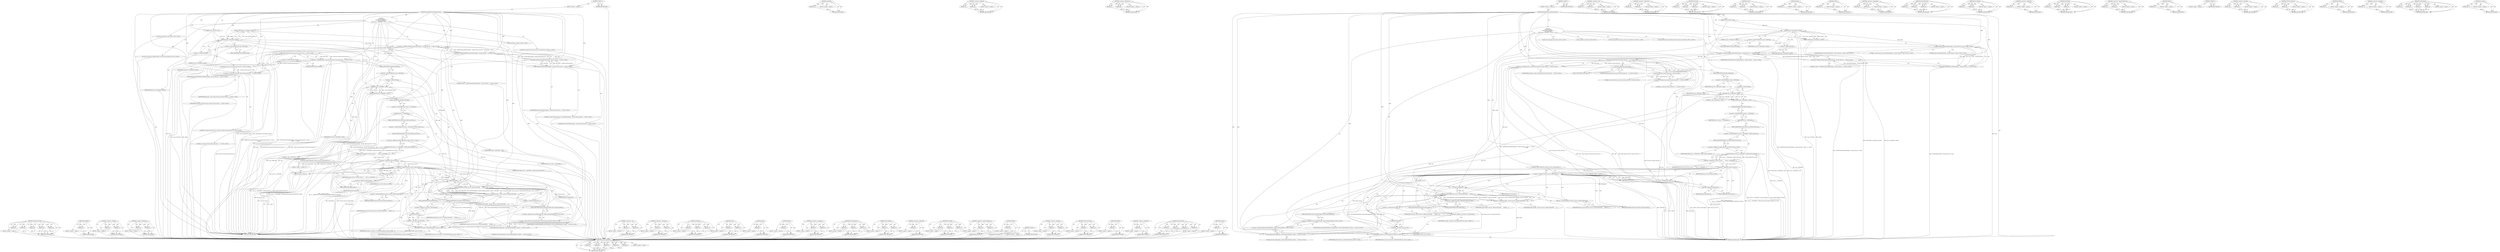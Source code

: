 digraph "arraysize" {
vulnerable_221 [label=<(METHOD,GetFaviconForURL)>];
vulnerable_222 [label=<(PARAM,p1)>];
vulnerable_223 [label=<(PARAM,p2)>];
vulnerable_224 [label=<(PARAM,p3)>];
vulnerable_225 [label=<(PARAM,p4)>];
vulnerable_226 [label=<(PARAM,p5)>];
vulnerable_227 [label=<(BLOCK,&lt;empty&gt;,&lt;empty&gt;)>];
vulnerable_228 [label=<(METHOD_RETURN,ANY)>];
vulnerable_204 [label=<(METHOD,GetProfile)>];
vulnerable_205 [label=<(PARAM,p1)>];
vulnerable_206 [label=<(BLOCK,&lt;empty&gt;,&lt;empty&gt;)>];
vulnerable_207 [label=<(METHOD_RETURN,ANY)>];
vulnerable_154 [label=<(METHOD,&lt;operator&gt;.shiftLeft)>];
vulnerable_155 [label=<(PARAM,p1)>];
vulnerable_156 [label=<(PARAM,p2)>];
vulnerable_157 [label=<(BLOCK,&lt;empty&gt;,&lt;empty&gt;)>];
vulnerable_158 [label=<(METHOD_RETURN,ANY)>];
vulnerable_179 [label=<(METHOD,&lt;operator&gt;.fieldAccess)>];
vulnerable_180 [label=<(PARAM,p1)>];
vulnerable_181 [label=<(PARAM,p2)>];
vulnerable_182 [label=<(BLOCK,&lt;empty&gt;,&lt;empty&gt;)>];
vulnerable_183 [label=<(METHOD_RETURN,ANY)>];
vulnerable_6 [label=<(METHOD,&lt;global&gt;)<SUB>1</SUB>>];
vulnerable_7 [label=<(BLOCK,&lt;empty&gt;,&lt;empty&gt;)<SUB>1</SUB>>];
vulnerable_8 [label=<(METHOD,HandleGetFaviconDominantColor)<SUB>1</SUB>>];
vulnerable_9 [label=<(PARAM,const ListValue* args)<SUB>1</SUB>>];
vulnerable_10 [label="<(BLOCK,{
   std::string path;
   CHECK(args-&gt;GetString...,{
   std::string path;
   CHECK(args-&gt;GetString...)<SUB>1</SUB>>"];
vulnerable_11 [label="<(LOCAL,std.string path: std.string)<SUB>2</SUB>>"];
vulnerable_12 [label=<(CHECK,CHECK(args-&gt;GetString(0, &amp;path)))<SUB>3</SUB>>];
vulnerable_13 [label=<(GetString,args-&gt;GetString(0, &amp;path))<SUB>3</SUB>>];
vulnerable_14 [label=<(&lt;operator&gt;.indirectFieldAccess,args-&gt;GetString)<SUB>3</SUB>>];
vulnerable_15 [label=<(IDENTIFIER,args,args-&gt;GetString(0, &amp;path))<SUB>3</SUB>>];
vulnerable_16 [label=<(FIELD_IDENTIFIER,GetString,GetString)<SUB>3</SUB>>];
vulnerable_17 [label=<(LITERAL,0,args-&gt;GetString(0, &amp;path))<SUB>3</SUB>>];
vulnerable_18 [label=<(&lt;operator&gt;.addressOf,&amp;path)<SUB>3</SUB>>];
vulnerable_19 [label=<(IDENTIFIER,path,args-&gt;GetString(0, &amp;path))<SUB>3</SUB>>];
vulnerable_20 [label="<(&lt;operator&gt;.shiftLeft,DCHECK(StartsWithASCII(path, &quot;chrome://favicon/...)<SUB>4</SUB>>"];
vulnerable_21 [label="<(&lt;operator&gt;.shiftLeft,DCHECK(StartsWithASCII(path, &quot;chrome://favicon/...)<SUB>4</SUB>>"];
vulnerable_22 [label="<(DCHECK,DCHECK(StartsWithASCII(path, &quot;chrome://favicon/...)<SUB>4</SUB>>"];
vulnerable_23 [label="<(StartsWithASCII,StartsWithASCII(path, &quot;chrome://favicon/&quot;, false))<SUB>4</SUB>>"];
vulnerable_24 [label="<(IDENTIFIER,path,StartsWithASCII(path, &quot;chrome://favicon/&quot;, false))<SUB>4</SUB>>"];
vulnerable_25 [label="<(LITERAL,&quot;chrome://favicon/&quot;,StartsWithASCII(path, &quot;chrome://favicon/&quot;, false))<SUB>4</SUB>>"];
vulnerable_26 [label="<(LITERAL,false,StartsWithASCII(path, &quot;chrome://favicon/&quot;, false))<SUB>4</SUB>>"];
vulnerable_27 [label="<(LITERAL,&quot;path is &quot;,DCHECK(StartsWithASCII(path, &quot;chrome://favicon/...)<SUB>4</SUB>>"];
vulnerable_28 [label="<(IDENTIFIER,path,DCHECK(StartsWithASCII(path, &quot;chrome://favicon/...)<SUB>5</SUB>>"];
vulnerable_29 [label="<(&lt;operator&gt;.assignment,path = path.substr(arraysize(&quot;chrome://favicon/...)<SUB>6</SUB>>"];
vulnerable_30 [label="<(IDENTIFIER,path,path = path.substr(arraysize(&quot;chrome://favicon/...)<SUB>6</SUB>>"];
vulnerable_31 [label="<(substr,path.substr(arraysize(&quot;chrome://favicon/&quot;) - 1))<SUB>6</SUB>>"];
vulnerable_32 [label=<(&lt;operator&gt;.fieldAccess,path.substr)<SUB>6</SUB>>];
vulnerable_33 [label="<(IDENTIFIER,path,path.substr(arraysize(&quot;chrome://favicon/&quot;) - 1))<SUB>6</SUB>>"];
vulnerable_34 [label=<(FIELD_IDENTIFIER,substr,substr)<SUB>6</SUB>>];
vulnerable_35 [label="<(&lt;operator&gt;.subtraction,arraysize(&quot;chrome://favicon/&quot;) - 1)<SUB>6</SUB>>"];
vulnerable_36 [label="<(arraysize,arraysize(&quot;chrome://favicon/&quot;))<SUB>6</SUB>>"];
vulnerable_37 [label="<(LITERAL,&quot;chrome://favicon/&quot;,arraysize(&quot;chrome://favicon/&quot;))<SUB>6</SUB>>"];
vulnerable_38 [label="<(LITERAL,1,arraysize(&quot;chrome://favicon/&quot;) - 1)<SUB>6</SUB>>"];
vulnerable_39 [label="<(LOCAL,double id: double)<SUB>8</SUB>>"];
vulnerable_40 [label=<(CHECK,CHECK(args-&gt;GetDouble(1, &amp;id)))<SUB>9</SUB>>];
vulnerable_41 [label=<(GetDouble,args-&gt;GetDouble(1, &amp;id))<SUB>9</SUB>>];
vulnerable_42 [label=<(&lt;operator&gt;.indirectFieldAccess,args-&gt;GetDouble)<SUB>9</SUB>>];
vulnerable_43 [label=<(IDENTIFIER,args,args-&gt;GetDouble(1, &amp;id))<SUB>9</SUB>>];
vulnerable_44 [label=<(FIELD_IDENTIFIER,GetDouble,GetDouble)<SUB>9</SUB>>];
vulnerable_45 [label=<(LITERAL,1,args-&gt;GetDouble(1, &amp;id))<SUB>9</SUB>>];
vulnerable_46 [label=<(&lt;operator&gt;.addressOf,&amp;id)<SUB>9</SUB>>];
vulnerable_47 [label=<(IDENTIFIER,id,args-&gt;GetDouble(1, &amp;id))<SUB>9</SUB>>];
vulnerable_48 [label="<(LOCAL,FaviconService* favicon_service: FaviconService*)<SUB>11</SUB>>"];
vulnerable_49 [label=<(&lt;operator&gt;.assignment,* favicon_service =
      web_ui_-&gt;GetProfile()...)<SUB>11</SUB>>];
vulnerable_50 [label=<(IDENTIFIER,favicon_service,* favicon_service =
      web_ui_-&gt;GetProfile()...)<SUB>11</SUB>>];
vulnerable_51 [label=<(GetFaviconService,web_ui_-&gt;GetProfile()-&gt;GetFaviconService(Profil...)<SUB>12</SUB>>];
vulnerable_52 [label=<(&lt;operator&gt;.indirectFieldAccess,web_ui_-&gt;GetProfile()-&gt;GetFaviconService)<SUB>12</SUB>>];
vulnerable_53 [label=<(GetProfile,web_ui_-&gt;GetProfile())<SUB>12</SUB>>];
vulnerable_54 [label=<(&lt;operator&gt;.indirectFieldAccess,web_ui_-&gt;GetProfile)<SUB>12</SUB>>];
vulnerable_55 [label=<(IDENTIFIER,web_ui_,web_ui_-&gt;GetProfile())<SUB>12</SUB>>];
vulnerable_56 [label=<(FIELD_IDENTIFIER,GetProfile,GetProfile)<SUB>12</SUB>>];
vulnerable_57 [label=<(FIELD_IDENTIFIER,GetFaviconService,GetFaviconService)<SUB>12</SUB>>];
vulnerable_58 [label="<(&lt;operator&gt;.fieldAccess,Profile::EXPLICIT_ACCESS)<SUB>12</SUB>>"];
vulnerable_59 [label=<(IDENTIFIER,Profile,web_ui_-&gt;GetProfile()-&gt;GetFaviconService(Profil...)<SUB>12</SUB>>];
vulnerable_60 [label=<(FIELD_IDENTIFIER,EXPLICIT_ACCESS,EXPLICIT_ACCESS)<SUB>12</SUB>>];
vulnerable_61 [label=<(CONTROL_STRUCTURE,IF,if (!favicon_service || path.empty()))<SUB>13</SUB>>];
vulnerable_62 [label=<(&lt;operator&gt;.logicalOr,!favicon_service || path.empty())<SUB>13</SUB>>];
vulnerable_63 [label=<(&lt;operator&gt;.logicalNot,!favicon_service)<SUB>13</SUB>>];
vulnerable_64 [label=<(IDENTIFIER,favicon_service,!favicon_service)<SUB>13</SUB>>];
vulnerable_65 [label=<(empty,path.empty())<SUB>13</SUB>>];
vulnerable_66 [label=<(&lt;operator&gt;.fieldAccess,path.empty)<SUB>13</SUB>>];
vulnerable_67 [label=<(IDENTIFIER,path,path.empty())<SUB>13</SUB>>];
vulnerable_68 [label=<(FIELD_IDENTIFIER,empty,empty)<SUB>13</SUB>>];
vulnerable_69 [label=<(BLOCK,&lt;empty&gt;,&lt;empty&gt;)<SUB>14</SUB>>];
vulnerable_70 [label=<(RETURN,return;,return;)<SUB>14</SUB>>];
vulnerable_71 [label="<(LOCAL,FaviconService.Handle handle: FaviconService.Handle)<SUB>16</SUB>>"];
vulnerable_72 [label=<(&lt;operator&gt;.assignment,handle = favicon_service-&gt;GetFaviconForURL(
   ...)<SUB>16</SUB>>];
vulnerable_73 [label=<(IDENTIFIER,handle,handle = favicon_service-&gt;GetFaviconForURL(
   ...)<SUB>16</SUB>>];
vulnerable_74 [label=<(GetFaviconForURL,favicon_service-&gt;GetFaviconForURL(
      GURL(p...)<SUB>16</SUB>>];
vulnerable_75 [label=<(&lt;operator&gt;.indirectFieldAccess,favicon_service-&gt;GetFaviconForURL)<SUB>16</SUB>>];
vulnerable_76 [label=<(IDENTIFIER,favicon_service,favicon_service-&gt;GetFaviconForURL(
      GURL(p...)<SUB>16</SUB>>];
vulnerable_77 [label=<(FIELD_IDENTIFIER,GetFaviconForURL,GetFaviconForURL)<SUB>16</SUB>>];
vulnerable_78 [label=<(GURL,GURL(path))<SUB>17</SUB>>];
vulnerable_79 [label=<(IDENTIFIER,path,GURL(path))<SUB>17</SUB>>];
vulnerable_80 [label="<(&lt;operator&gt;.fieldAccess,history::FAVICON)<SUB>18</SUB>>"];
vulnerable_81 [label=<(IDENTIFIER,history,favicon_service-&gt;GetFaviconForURL(
      GURL(p...)<SUB>18</SUB>>];
vulnerable_82 [label=<(FIELD_IDENTIFIER,FAVICON,FAVICON)<SUB>18</SUB>>];
vulnerable_83 [label=<(&lt;operator&gt;.addressOf,&amp;consumer_)<SUB>19</SUB>>];
vulnerable_84 [label=<(IDENTIFIER,consumer_,favicon_service-&gt;GetFaviconForURL(
      GURL(p...)<SUB>19</SUB>>];
vulnerable_85 [label="<(NewCallback,NewCallback(this, &amp;FaviconWebUIHandler::OnFavic...)<SUB>20</SUB>>"];
vulnerable_86 [label="<(LITERAL,this,NewCallback(this, &amp;FaviconWebUIHandler::OnFavic...)<SUB>20</SUB>>"];
vulnerable_87 [label="<(&lt;operator&gt;.addressOf,&amp;FaviconWebUIHandler::OnFaviconDataAvailable)<SUB>20</SUB>>"];
vulnerable_88 [label="<(&lt;operator&gt;.fieldAccess,FaviconWebUIHandler::OnFaviconDataAvailable)<SUB>20</SUB>>"];
vulnerable_89 [label="<(IDENTIFIER,FaviconWebUIHandler,NewCallback(this, &amp;FaviconWebUIHandler::OnFavic...)<SUB>20</SUB>>"];
vulnerable_90 [label=<(FIELD_IDENTIFIER,OnFaviconDataAvailable,OnFaviconDataAvailable)<SUB>20</SUB>>];
vulnerable_91 [label=<(SetClientData,consumer_.SetClientData(favicon_service, handle...)<SUB>21</SUB>>];
vulnerable_92 [label=<(&lt;operator&gt;.fieldAccess,consumer_.SetClientData)<SUB>21</SUB>>];
vulnerable_93 [label=<(IDENTIFIER,consumer_,consumer_.SetClientData(favicon_service, handle...)<SUB>21</SUB>>];
vulnerable_94 [label=<(FIELD_IDENTIFIER,SetClientData,SetClientData)<SUB>21</SUB>>];
vulnerable_95 [label=<(IDENTIFIER,favicon_service,consumer_.SetClientData(favicon_service, handle...)<SUB>21</SUB>>];
vulnerable_96 [label=<(IDENTIFIER,handle,consumer_.SetClientData(favicon_service, handle...)<SUB>21</SUB>>];
vulnerable_97 [label=<(&lt;operator&gt;.cast,static_cast&lt;int&gt;(id))<SUB>21</SUB>>];
vulnerable_98 [label=<(UNKNOWN,int,int)<SUB>21</SUB>>];
vulnerable_99 [label=<(IDENTIFIER,id,static_cast&lt;int&gt;(id))<SUB>21</SUB>>];
vulnerable_100 [label=<(METHOD_RETURN,void)<SUB>1</SUB>>];
vulnerable_102 [label=<(METHOD_RETURN,ANY)<SUB>1</SUB>>];
vulnerable_245 [label=<(METHOD,&lt;operator&gt;.cast)>];
vulnerable_246 [label=<(PARAM,p1)>];
vulnerable_247 [label=<(PARAM,p2)>];
vulnerable_248 [label=<(BLOCK,&lt;empty&gt;,&lt;empty&gt;)>];
vulnerable_249 [label=<(METHOD_RETURN,ANY)>];
vulnerable_184 [label=<(METHOD,&lt;operator&gt;.subtraction)>];
vulnerable_185 [label=<(PARAM,p1)>];
vulnerable_186 [label=<(PARAM,p2)>];
vulnerable_187 [label=<(BLOCK,&lt;empty&gt;,&lt;empty&gt;)>];
vulnerable_188 [label=<(METHOD_RETURN,ANY)>];
vulnerable_139 [label=<(METHOD,GetString)>];
vulnerable_140 [label=<(PARAM,p1)>];
vulnerable_141 [label=<(PARAM,p2)>];
vulnerable_142 [label=<(PARAM,p3)>];
vulnerable_143 [label=<(BLOCK,&lt;empty&gt;,&lt;empty&gt;)>];
vulnerable_144 [label=<(METHOD_RETURN,ANY)>];
vulnerable_174 [label=<(METHOD,substr)>];
vulnerable_175 [label=<(PARAM,p1)>];
vulnerable_176 [label=<(PARAM,p2)>];
vulnerable_177 [label=<(BLOCK,&lt;empty&gt;,&lt;empty&gt;)>];
vulnerable_178 [label=<(METHOD_RETURN,ANY)>];
vulnerable_217 [label=<(METHOD,empty)>];
vulnerable_218 [label=<(PARAM,p1)>];
vulnerable_219 [label=<(BLOCK,&lt;empty&gt;,&lt;empty&gt;)>];
vulnerable_220 [label=<(METHOD_RETURN,ANY)>];
vulnerable_229 [label=<(METHOD,GURL)>];
vulnerable_230 [label=<(PARAM,p1)>];
vulnerable_231 [label=<(BLOCK,&lt;empty&gt;,&lt;empty&gt;)>];
vulnerable_232 [label=<(METHOD_RETURN,ANY)>];
vulnerable_169 [label=<(METHOD,&lt;operator&gt;.assignment)>];
vulnerable_170 [label=<(PARAM,p1)>];
vulnerable_171 [label=<(PARAM,p2)>];
vulnerable_172 [label=<(BLOCK,&lt;empty&gt;,&lt;empty&gt;)>];
vulnerable_173 [label=<(METHOD_RETURN,ANY)>];
vulnerable_163 [label=<(METHOD,StartsWithASCII)>];
vulnerable_164 [label=<(PARAM,p1)>];
vulnerable_165 [label=<(PARAM,p2)>];
vulnerable_166 [label=<(PARAM,p3)>];
vulnerable_167 [label=<(BLOCK,&lt;empty&gt;,&lt;empty&gt;)>];
vulnerable_168 [label=<(METHOD_RETURN,ANY)>];
vulnerable_233 [label=<(METHOD,NewCallback)>];
vulnerable_234 [label=<(PARAM,p1)>];
vulnerable_235 [label=<(PARAM,p2)>];
vulnerable_236 [label=<(BLOCK,&lt;empty&gt;,&lt;empty&gt;)>];
vulnerable_237 [label=<(METHOD_RETURN,ANY)>];
vulnerable_150 [label=<(METHOD,&lt;operator&gt;.addressOf)>];
vulnerable_151 [label=<(PARAM,p1)>];
vulnerable_152 [label=<(BLOCK,&lt;empty&gt;,&lt;empty&gt;)>];
vulnerable_153 [label=<(METHOD_RETURN,ANY)>];
vulnerable_193 [label=<(METHOD,GetDouble)>];
vulnerable_194 [label=<(PARAM,p1)>];
vulnerable_195 [label=<(PARAM,p2)>];
vulnerable_196 [label=<(PARAM,p3)>];
vulnerable_197 [label=<(BLOCK,&lt;empty&gt;,&lt;empty&gt;)>];
vulnerable_198 [label=<(METHOD_RETURN,ANY)>];
vulnerable_145 [label=<(METHOD,&lt;operator&gt;.indirectFieldAccess)>];
vulnerable_146 [label=<(PARAM,p1)>];
vulnerable_147 [label=<(PARAM,p2)>];
vulnerable_148 [label=<(BLOCK,&lt;empty&gt;,&lt;empty&gt;)>];
vulnerable_149 [label=<(METHOD_RETURN,ANY)>];
vulnerable_135 [label=<(METHOD,CHECK)>];
vulnerable_136 [label=<(PARAM,p1)>];
vulnerable_137 [label=<(BLOCK,&lt;empty&gt;,&lt;empty&gt;)>];
vulnerable_138 [label=<(METHOD_RETURN,ANY)>];
vulnerable_129 [label=<(METHOD,&lt;global&gt;)<SUB>1</SUB>>];
vulnerable_130 [label=<(BLOCK,&lt;empty&gt;,&lt;empty&gt;)>];
vulnerable_131 [label=<(METHOD_RETURN,ANY)>];
vulnerable_208 [label=<(METHOD,&lt;operator&gt;.logicalOr)>];
vulnerable_209 [label=<(PARAM,p1)>];
vulnerable_210 [label=<(PARAM,p2)>];
vulnerable_211 [label=<(BLOCK,&lt;empty&gt;,&lt;empty&gt;)>];
vulnerable_212 [label=<(METHOD_RETURN,ANY)>];
vulnerable_199 [label=<(METHOD,GetFaviconService)>];
vulnerable_200 [label=<(PARAM,p1)>];
vulnerable_201 [label=<(PARAM,p2)>];
vulnerable_202 [label=<(BLOCK,&lt;empty&gt;,&lt;empty&gt;)>];
vulnerable_203 [label=<(METHOD_RETURN,ANY)>];
vulnerable_159 [label=<(METHOD,DCHECK)>];
vulnerable_160 [label=<(PARAM,p1)>];
vulnerable_161 [label=<(BLOCK,&lt;empty&gt;,&lt;empty&gt;)>];
vulnerable_162 [label=<(METHOD_RETURN,ANY)>];
vulnerable_213 [label=<(METHOD,&lt;operator&gt;.logicalNot)>];
vulnerable_214 [label=<(PARAM,p1)>];
vulnerable_215 [label=<(BLOCK,&lt;empty&gt;,&lt;empty&gt;)>];
vulnerable_216 [label=<(METHOD_RETURN,ANY)>];
vulnerable_238 [label=<(METHOD,SetClientData)>];
vulnerable_239 [label=<(PARAM,p1)>];
vulnerable_240 [label=<(PARAM,p2)>];
vulnerable_241 [label=<(PARAM,p3)>];
vulnerable_242 [label=<(PARAM,p4)>];
vulnerable_243 [label=<(BLOCK,&lt;empty&gt;,&lt;empty&gt;)>];
vulnerable_244 [label=<(METHOD_RETURN,ANY)>];
vulnerable_189 [label=<(METHOD,arraysize)>];
vulnerable_190 [label=<(PARAM,p1)>];
vulnerable_191 [label=<(BLOCK,&lt;empty&gt;,&lt;empty&gt;)>];
vulnerable_192 [label=<(METHOD_RETURN,ANY)>];
fixed_221 [label=<(METHOD,GetFaviconForURL)>];
fixed_222 [label=<(PARAM,p1)>];
fixed_223 [label=<(PARAM,p2)>];
fixed_224 [label=<(PARAM,p3)>];
fixed_225 [label=<(PARAM,p4)>];
fixed_226 [label=<(PARAM,p5)>];
fixed_227 [label=<(BLOCK,&lt;empty&gt;,&lt;empty&gt;)>];
fixed_228 [label=<(METHOD_RETURN,ANY)>];
fixed_204 [label=<(METHOD,GetProfile)>];
fixed_205 [label=<(PARAM,p1)>];
fixed_206 [label=<(BLOCK,&lt;empty&gt;,&lt;empty&gt;)>];
fixed_207 [label=<(METHOD_RETURN,ANY)>];
fixed_154 [label=<(METHOD,&lt;operator&gt;.shiftLeft)>];
fixed_155 [label=<(PARAM,p1)>];
fixed_156 [label=<(PARAM,p2)>];
fixed_157 [label=<(BLOCK,&lt;empty&gt;,&lt;empty&gt;)>];
fixed_158 [label=<(METHOD_RETURN,ANY)>];
fixed_179 [label=<(METHOD,&lt;operator&gt;.fieldAccess)>];
fixed_180 [label=<(PARAM,p1)>];
fixed_181 [label=<(PARAM,p2)>];
fixed_182 [label=<(BLOCK,&lt;empty&gt;,&lt;empty&gt;)>];
fixed_183 [label=<(METHOD_RETURN,ANY)>];
fixed_6 [label=<(METHOD,&lt;global&gt;)<SUB>1</SUB>>];
fixed_7 [label=<(BLOCK,&lt;empty&gt;,&lt;empty&gt;)<SUB>1</SUB>>];
fixed_8 [label=<(METHOD,HandleGetFaviconDominantColor)<SUB>1</SUB>>];
fixed_9 [label=<(PARAM,const ListValue* args)<SUB>1</SUB>>];
fixed_10 [label="<(BLOCK,{
   std::string path;
   CHECK(args-&gt;GetString...,{
   std::string path;
   CHECK(args-&gt;GetString...)<SUB>1</SUB>>"];
fixed_11 [label="<(LOCAL,std.string path: std.string)<SUB>2</SUB>>"];
fixed_12 [label=<(CHECK,CHECK(args-&gt;GetString(0, &amp;path)))<SUB>3</SUB>>];
fixed_13 [label=<(GetString,args-&gt;GetString(0, &amp;path))<SUB>3</SUB>>];
fixed_14 [label=<(&lt;operator&gt;.indirectFieldAccess,args-&gt;GetString)<SUB>3</SUB>>];
fixed_15 [label=<(IDENTIFIER,args,args-&gt;GetString(0, &amp;path))<SUB>3</SUB>>];
fixed_16 [label=<(FIELD_IDENTIFIER,GetString,GetString)<SUB>3</SUB>>];
fixed_17 [label=<(LITERAL,0,args-&gt;GetString(0, &amp;path))<SUB>3</SUB>>];
fixed_18 [label=<(&lt;operator&gt;.addressOf,&amp;path)<SUB>3</SUB>>];
fixed_19 [label=<(IDENTIFIER,path,args-&gt;GetString(0, &amp;path))<SUB>3</SUB>>];
fixed_20 [label="<(&lt;operator&gt;.shiftLeft,DCHECK(StartsWithASCII(path, &quot;chrome://favicon/...)<SUB>4</SUB>>"];
fixed_21 [label="<(&lt;operator&gt;.shiftLeft,DCHECK(StartsWithASCII(path, &quot;chrome://favicon/...)<SUB>4</SUB>>"];
fixed_22 [label="<(DCHECK,DCHECK(StartsWithASCII(path, &quot;chrome://favicon/...)<SUB>4</SUB>>"];
fixed_23 [label="<(StartsWithASCII,StartsWithASCII(path, &quot;chrome://favicon/size/32...)<SUB>4</SUB>>"];
fixed_24 [label="<(IDENTIFIER,path,StartsWithASCII(path, &quot;chrome://favicon/size/32...)<SUB>4</SUB>>"];
fixed_25 [label="<(LITERAL,&quot;chrome://favicon/size/32/&quot;,StartsWithASCII(path, &quot;chrome://favicon/size/32...)<SUB>4</SUB>>"];
fixed_26 [label="<(LITERAL,false,StartsWithASCII(path, &quot;chrome://favicon/size/32...)<SUB>4</SUB>>"];
fixed_27 [label="<(LITERAL,&quot;path is &quot;,DCHECK(StartsWithASCII(path, &quot;chrome://favicon/...)<SUB>5</SUB>>"];
fixed_28 [label="<(IDENTIFIER,path,DCHECK(StartsWithASCII(path, &quot;chrome://favicon/...)<SUB>5</SUB>>"];
fixed_29 [label="<(&lt;operator&gt;.assignment,path = path.substr(arraysize(&quot;chrome://favicon/...)<SUB>6</SUB>>"];
fixed_30 [label="<(IDENTIFIER,path,path = path.substr(arraysize(&quot;chrome://favicon/...)<SUB>6</SUB>>"];
fixed_31 [label="<(substr,path.substr(arraysize(&quot;chrome://favicon/size/32...)<SUB>6</SUB>>"];
fixed_32 [label=<(&lt;operator&gt;.fieldAccess,path.substr)<SUB>6</SUB>>];
fixed_33 [label="<(IDENTIFIER,path,path.substr(arraysize(&quot;chrome://favicon/size/32...)<SUB>6</SUB>>"];
fixed_34 [label=<(FIELD_IDENTIFIER,substr,substr)<SUB>6</SUB>>];
fixed_35 [label="<(&lt;operator&gt;.subtraction,arraysize(&quot;chrome://favicon/size/32/&quot;) - 1)<SUB>6</SUB>>"];
fixed_36 [label="<(arraysize,arraysize(&quot;chrome://favicon/size/32/&quot;))<SUB>6</SUB>>"];
fixed_37 [label="<(LITERAL,&quot;chrome://favicon/size/32/&quot;,arraysize(&quot;chrome://favicon/size/32/&quot;))<SUB>6</SUB>>"];
fixed_38 [label="<(LITERAL,1,arraysize(&quot;chrome://favicon/size/32/&quot;) - 1)<SUB>6</SUB>>"];
fixed_39 [label="<(LOCAL,double id: double)<SUB>8</SUB>>"];
fixed_40 [label=<(CHECK,CHECK(args-&gt;GetDouble(1, &amp;id)))<SUB>9</SUB>>];
fixed_41 [label=<(GetDouble,args-&gt;GetDouble(1, &amp;id))<SUB>9</SUB>>];
fixed_42 [label=<(&lt;operator&gt;.indirectFieldAccess,args-&gt;GetDouble)<SUB>9</SUB>>];
fixed_43 [label=<(IDENTIFIER,args,args-&gt;GetDouble(1, &amp;id))<SUB>9</SUB>>];
fixed_44 [label=<(FIELD_IDENTIFIER,GetDouble,GetDouble)<SUB>9</SUB>>];
fixed_45 [label=<(LITERAL,1,args-&gt;GetDouble(1, &amp;id))<SUB>9</SUB>>];
fixed_46 [label=<(&lt;operator&gt;.addressOf,&amp;id)<SUB>9</SUB>>];
fixed_47 [label=<(IDENTIFIER,id,args-&gt;GetDouble(1, &amp;id))<SUB>9</SUB>>];
fixed_48 [label="<(LOCAL,FaviconService* favicon_service: FaviconService*)<SUB>11</SUB>>"];
fixed_49 [label=<(&lt;operator&gt;.assignment,* favicon_service =
      web_ui_-&gt;GetProfile()...)<SUB>11</SUB>>];
fixed_50 [label=<(IDENTIFIER,favicon_service,* favicon_service =
      web_ui_-&gt;GetProfile()...)<SUB>11</SUB>>];
fixed_51 [label=<(GetFaviconService,web_ui_-&gt;GetProfile()-&gt;GetFaviconService(Profil...)<SUB>12</SUB>>];
fixed_52 [label=<(&lt;operator&gt;.indirectFieldAccess,web_ui_-&gt;GetProfile()-&gt;GetFaviconService)<SUB>12</SUB>>];
fixed_53 [label=<(GetProfile,web_ui_-&gt;GetProfile())<SUB>12</SUB>>];
fixed_54 [label=<(&lt;operator&gt;.indirectFieldAccess,web_ui_-&gt;GetProfile)<SUB>12</SUB>>];
fixed_55 [label=<(IDENTIFIER,web_ui_,web_ui_-&gt;GetProfile())<SUB>12</SUB>>];
fixed_56 [label=<(FIELD_IDENTIFIER,GetProfile,GetProfile)<SUB>12</SUB>>];
fixed_57 [label=<(FIELD_IDENTIFIER,GetFaviconService,GetFaviconService)<SUB>12</SUB>>];
fixed_58 [label="<(&lt;operator&gt;.fieldAccess,Profile::EXPLICIT_ACCESS)<SUB>12</SUB>>"];
fixed_59 [label=<(IDENTIFIER,Profile,web_ui_-&gt;GetProfile()-&gt;GetFaviconService(Profil...)<SUB>12</SUB>>];
fixed_60 [label=<(FIELD_IDENTIFIER,EXPLICIT_ACCESS,EXPLICIT_ACCESS)<SUB>12</SUB>>];
fixed_61 [label=<(CONTROL_STRUCTURE,IF,if (!favicon_service || path.empty()))<SUB>13</SUB>>];
fixed_62 [label=<(&lt;operator&gt;.logicalOr,!favicon_service || path.empty())<SUB>13</SUB>>];
fixed_63 [label=<(&lt;operator&gt;.logicalNot,!favicon_service)<SUB>13</SUB>>];
fixed_64 [label=<(IDENTIFIER,favicon_service,!favicon_service)<SUB>13</SUB>>];
fixed_65 [label=<(empty,path.empty())<SUB>13</SUB>>];
fixed_66 [label=<(&lt;operator&gt;.fieldAccess,path.empty)<SUB>13</SUB>>];
fixed_67 [label=<(IDENTIFIER,path,path.empty())<SUB>13</SUB>>];
fixed_68 [label=<(FIELD_IDENTIFIER,empty,empty)<SUB>13</SUB>>];
fixed_69 [label=<(BLOCK,&lt;empty&gt;,&lt;empty&gt;)<SUB>14</SUB>>];
fixed_70 [label=<(RETURN,return;,return;)<SUB>14</SUB>>];
fixed_71 [label="<(LOCAL,FaviconService.Handle handle: FaviconService.Handle)<SUB>16</SUB>>"];
fixed_72 [label=<(&lt;operator&gt;.assignment,handle = favicon_service-&gt;GetFaviconForURL(
   ...)<SUB>16</SUB>>];
fixed_73 [label=<(IDENTIFIER,handle,handle = favicon_service-&gt;GetFaviconForURL(
   ...)<SUB>16</SUB>>];
fixed_74 [label=<(GetFaviconForURL,favicon_service-&gt;GetFaviconForURL(
      GURL(p...)<SUB>16</SUB>>];
fixed_75 [label=<(&lt;operator&gt;.indirectFieldAccess,favicon_service-&gt;GetFaviconForURL)<SUB>16</SUB>>];
fixed_76 [label=<(IDENTIFIER,favicon_service,favicon_service-&gt;GetFaviconForURL(
      GURL(p...)<SUB>16</SUB>>];
fixed_77 [label=<(FIELD_IDENTIFIER,GetFaviconForURL,GetFaviconForURL)<SUB>16</SUB>>];
fixed_78 [label=<(GURL,GURL(path))<SUB>17</SUB>>];
fixed_79 [label=<(IDENTIFIER,path,GURL(path))<SUB>17</SUB>>];
fixed_80 [label="<(&lt;operator&gt;.fieldAccess,history::FAVICON)<SUB>18</SUB>>"];
fixed_81 [label=<(IDENTIFIER,history,favicon_service-&gt;GetFaviconForURL(
      GURL(p...)<SUB>18</SUB>>];
fixed_82 [label=<(FIELD_IDENTIFIER,FAVICON,FAVICON)<SUB>18</SUB>>];
fixed_83 [label=<(&lt;operator&gt;.addressOf,&amp;consumer_)<SUB>19</SUB>>];
fixed_84 [label=<(IDENTIFIER,consumer_,favicon_service-&gt;GetFaviconForURL(
      GURL(p...)<SUB>19</SUB>>];
fixed_85 [label="<(NewCallback,NewCallback(this, &amp;FaviconWebUIHandler::OnFavic...)<SUB>20</SUB>>"];
fixed_86 [label="<(LITERAL,this,NewCallback(this, &amp;FaviconWebUIHandler::OnFavic...)<SUB>20</SUB>>"];
fixed_87 [label="<(&lt;operator&gt;.addressOf,&amp;FaviconWebUIHandler::OnFaviconDataAvailable)<SUB>20</SUB>>"];
fixed_88 [label="<(&lt;operator&gt;.fieldAccess,FaviconWebUIHandler::OnFaviconDataAvailable)<SUB>20</SUB>>"];
fixed_89 [label="<(IDENTIFIER,FaviconWebUIHandler,NewCallback(this, &amp;FaviconWebUIHandler::OnFavic...)<SUB>20</SUB>>"];
fixed_90 [label=<(FIELD_IDENTIFIER,OnFaviconDataAvailable,OnFaviconDataAvailable)<SUB>20</SUB>>];
fixed_91 [label=<(SetClientData,consumer_.SetClientData(favicon_service, handle...)<SUB>21</SUB>>];
fixed_92 [label=<(&lt;operator&gt;.fieldAccess,consumer_.SetClientData)<SUB>21</SUB>>];
fixed_93 [label=<(IDENTIFIER,consumer_,consumer_.SetClientData(favicon_service, handle...)<SUB>21</SUB>>];
fixed_94 [label=<(FIELD_IDENTIFIER,SetClientData,SetClientData)<SUB>21</SUB>>];
fixed_95 [label=<(IDENTIFIER,favicon_service,consumer_.SetClientData(favicon_service, handle...)<SUB>21</SUB>>];
fixed_96 [label=<(IDENTIFIER,handle,consumer_.SetClientData(favicon_service, handle...)<SUB>21</SUB>>];
fixed_97 [label=<(&lt;operator&gt;.cast,static_cast&lt;int&gt;(id))<SUB>21</SUB>>];
fixed_98 [label=<(UNKNOWN,int,int)<SUB>21</SUB>>];
fixed_99 [label=<(IDENTIFIER,id,static_cast&lt;int&gt;(id))<SUB>21</SUB>>];
fixed_100 [label=<(METHOD_RETURN,void)<SUB>1</SUB>>];
fixed_102 [label=<(METHOD_RETURN,ANY)<SUB>1</SUB>>];
fixed_245 [label=<(METHOD,&lt;operator&gt;.cast)>];
fixed_246 [label=<(PARAM,p1)>];
fixed_247 [label=<(PARAM,p2)>];
fixed_248 [label=<(BLOCK,&lt;empty&gt;,&lt;empty&gt;)>];
fixed_249 [label=<(METHOD_RETURN,ANY)>];
fixed_184 [label=<(METHOD,&lt;operator&gt;.subtraction)>];
fixed_185 [label=<(PARAM,p1)>];
fixed_186 [label=<(PARAM,p2)>];
fixed_187 [label=<(BLOCK,&lt;empty&gt;,&lt;empty&gt;)>];
fixed_188 [label=<(METHOD_RETURN,ANY)>];
fixed_139 [label=<(METHOD,GetString)>];
fixed_140 [label=<(PARAM,p1)>];
fixed_141 [label=<(PARAM,p2)>];
fixed_142 [label=<(PARAM,p3)>];
fixed_143 [label=<(BLOCK,&lt;empty&gt;,&lt;empty&gt;)>];
fixed_144 [label=<(METHOD_RETURN,ANY)>];
fixed_174 [label=<(METHOD,substr)>];
fixed_175 [label=<(PARAM,p1)>];
fixed_176 [label=<(PARAM,p2)>];
fixed_177 [label=<(BLOCK,&lt;empty&gt;,&lt;empty&gt;)>];
fixed_178 [label=<(METHOD_RETURN,ANY)>];
fixed_217 [label=<(METHOD,empty)>];
fixed_218 [label=<(PARAM,p1)>];
fixed_219 [label=<(BLOCK,&lt;empty&gt;,&lt;empty&gt;)>];
fixed_220 [label=<(METHOD_RETURN,ANY)>];
fixed_229 [label=<(METHOD,GURL)>];
fixed_230 [label=<(PARAM,p1)>];
fixed_231 [label=<(BLOCK,&lt;empty&gt;,&lt;empty&gt;)>];
fixed_232 [label=<(METHOD_RETURN,ANY)>];
fixed_169 [label=<(METHOD,&lt;operator&gt;.assignment)>];
fixed_170 [label=<(PARAM,p1)>];
fixed_171 [label=<(PARAM,p2)>];
fixed_172 [label=<(BLOCK,&lt;empty&gt;,&lt;empty&gt;)>];
fixed_173 [label=<(METHOD_RETURN,ANY)>];
fixed_163 [label=<(METHOD,StartsWithASCII)>];
fixed_164 [label=<(PARAM,p1)>];
fixed_165 [label=<(PARAM,p2)>];
fixed_166 [label=<(PARAM,p3)>];
fixed_167 [label=<(BLOCK,&lt;empty&gt;,&lt;empty&gt;)>];
fixed_168 [label=<(METHOD_RETURN,ANY)>];
fixed_233 [label=<(METHOD,NewCallback)>];
fixed_234 [label=<(PARAM,p1)>];
fixed_235 [label=<(PARAM,p2)>];
fixed_236 [label=<(BLOCK,&lt;empty&gt;,&lt;empty&gt;)>];
fixed_237 [label=<(METHOD_RETURN,ANY)>];
fixed_150 [label=<(METHOD,&lt;operator&gt;.addressOf)>];
fixed_151 [label=<(PARAM,p1)>];
fixed_152 [label=<(BLOCK,&lt;empty&gt;,&lt;empty&gt;)>];
fixed_153 [label=<(METHOD_RETURN,ANY)>];
fixed_193 [label=<(METHOD,GetDouble)>];
fixed_194 [label=<(PARAM,p1)>];
fixed_195 [label=<(PARAM,p2)>];
fixed_196 [label=<(PARAM,p3)>];
fixed_197 [label=<(BLOCK,&lt;empty&gt;,&lt;empty&gt;)>];
fixed_198 [label=<(METHOD_RETURN,ANY)>];
fixed_145 [label=<(METHOD,&lt;operator&gt;.indirectFieldAccess)>];
fixed_146 [label=<(PARAM,p1)>];
fixed_147 [label=<(PARAM,p2)>];
fixed_148 [label=<(BLOCK,&lt;empty&gt;,&lt;empty&gt;)>];
fixed_149 [label=<(METHOD_RETURN,ANY)>];
fixed_135 [label=<(METHOD,CHECK)>];
fixed_136 [label=<(PARAM,p1)>];
fixed_137 [label=<(BLOCK,&lt;empty&gt;,&lt;empty&gt;)>];
fixed_138 [label=<(METHOD_RETURN,ANY)>];
fixed_129 [label=<(METHOD,&lt;global&gt;)<SUB>1</SUB>>];
fixed_130 [label=<(BLOCK,&lt;empty&gt;,&lt;empty&gt;)>];
fixed_131 [label=<(METHOD_RETURN,ANY)>];
fixed_208 [label=<(METHOD,&lt;operator&gt;.logicalOr)>];
fixed_209 [label=<(PARAM,p1)>];
fixed_210 [label=<(PARAM,p2)>];
fixed_211 [label=<(BLOCK,&lt;empty&gt;,&lt;empty&gt;)>];
fixed_212 [label=<(METHOD_RETURN,ANY)>];
fixed_199 [label=<(METHOD,GetFaviconService)>];
fixed_200 [label=<(PARAM,p1)>];
fixed_201 [label=<(PARAM,p2)>];
fixed_202 [label=<(BLOCK,&lt;empty&gt;,&lt;empty&gt;)>];
fixed_203 [label=<(METHOD_RETURN,ANY)>];
fixed_159 [label=<(METHOD,DCHECK)>];
fixed_160 [label=<(PARAM,p1)>];
fixed_161 [label=<(BLOCK,&lt;empty&gt;,&lt;empty&gt;)>];
fixed_162 [label=<(METHOD_RETURN,ANY)>];
fixed_213 [label=<(METHOD,&lt;operator&gt;.logicalNot)>];
fixed_214 [label=<(PARAM,p1)>];
fixed_215 [label=<(BLOCK,&lt;empty&gt;,&lt;empty&gt;)>];
fixed_216 [label=<(METHOD_RETURN,ANY)>];
fixed_238 [label=<(METHOD,SetClientData)>];
fixed_239 [label=<(PARAM,p1)>];
fixed_240 [label=<(PARAM,p2)>];
fixed_241 [label=<(PARAM,p3)>];
fixed_242 [label=<(PARAM,p4)>];
fixed_243 [label=<(BLOCK,&lt;empty&gt;,&lt;empty&gt;)>];
fixed_244 [label=<(METHOD_RETURN,ANY)>];
fixed_189 [label=<(METHOD,arraysize)>];
fixed_190 [label=<(PARAM,p1)>];
fixed_191 [label=<(BLOCK,&lt;empty&gt;,&lt;empty&gt;)>];
fixed_192 [label=<(METHOD_RETURN,ANY)>];
vulnerable_221 -> vulnerable_222  [key=0, label="AST: "];
vulnerable_221 -> vulnerable_222  [key=1, label="DDG: "];
vulnerable_221 -> vulnerable_227  [key=0, label="AST: "];
vulnerable_221 -> vulnerable_223  [key=0, label="AST: "];
vulnerable_221 -> vulnerable_223  [key=1, label="DDG: "];
vulnerable_221 -> vulnerable_228  [key=0, label="AST: "];
vulnerable_221 -> vulnerable_228  [key=1, label="CFG: "];
vulnerable_221 -> vulnerable_224  [key=0, label="AST: "];
vulnerable_221 -> vulnerable_224  [key=1, label="DDG: "];
vulnerable_221 -> vulnerable_225  [key=0, label="AST: "];
vulnerable_221 -> vulnerable_225  [key=1, label="DDG: "];
vulnerable_221 -> vulnerable_226  [key=0, label="AST: "];
vulnerable_221 -> vulnerable_226  [key=1, label="DDG: "];
vulnerable_222 -> vulnerable_228  [key=0, label="DDG: p1"];
vulnerable_223 -> vulnerable_228  [key=0, label="DDG: p2"];
vulnerable_224 -> vulnerable_228  [key=0, label="DDG: p3"];
vulnerable_225 -> vulnerable_228  [key=0, label="DDG: p4"];
vulnerable_226 -> vulnerable_228  [key=0, label="DDG: p5"];
vulnerable_204 -> vulnerable_205  [key=0, label="AST: "];
vulnerable_204 -> vulnerable_205  [key=1, label="DDG: "];
vulnerable_204 -> vulnerable_206  [key=0, label="AST: "];
vulnerable_204 -> vulnerable_207  [key=0, label="AST: "];
vulnerable_204 -> vulnerable_207  [key=1, label="CFG: "];
vulnerable_205 -> vulnerable_207  [key=0, label="DDG: p1"];
vulnerable_154 -> vulnerable_155  [key=0, label="AST: "];
vulnerable_154 -> vulnerable_155  [key=1, label="DDG: "];
vulnerable_154 -> vulnerable_157  [key=0, label="AST: "];
vulnerable_154 -> vulnerable_156  [key=0, label="AST: "];
vulnerable_154 -> vulnerable_156  [key=1, label="DDG: "];
vulnerable_154 -> vulnerable_158  [key=0, label="AST: "];
vulnerable_154 -> vulnerable_158  [key=1, label="CFG: "];
vulnerable_155 -> vulnerable_158  [key=0, label="DDG: p1"];
vulnerable_156 -> vulnerable_158  [key=0, label="DDG: p2"];
vulnerable_179 -> vulnerable_180  [key=0, label="AST: "];
vulnerable_179 -> vulnerable_180  [key=1, label="DDG: "];
vulnerable_179 -> vulnerable_182  [key=0, label="AST: "];
vulnerable_179 -> vulnerable_181  [key=0, label="AST: "];
vulnerable_179 -> vulnerable_181  [key=1, label="DDG: "];
vulnerable_179 -> vulnerable_183  [key=0, label="AST: "];
vulnerable_179 -> vulnerable_183  [key=1, label="CFG: "];
vulnerable_180 -> vulnerable_183  [key=0, label="DDG: p1"];
vulnerable_181 -> vulnerable_183  [key=0, label="DDG: p2"];
vulnerable_6 -> vulnerable_7  [key=0, label="AST: "];
vulnerable_6 -> vulnerable_102  [key=0, label="AST: "];
vulnerable_6 -> vulnerable_102  [key=1, label="CFG: "];
vulnerable_7 -> vulnerable_8  [key=0, label="AST: "];
vulnerable_8 -> vulnerable_9  [key=0, label="AST: "];
vulnerable_8 -> vulnerable_9  [key=1, label="DDG: "];
vulnerable_8 -> vulnerable_10  [key=0, label="AST: "];
vulnerable_8 -> vulnerable_100  [key=0, label="AST: "];
vulnerable_8 -> vulnerable_16  [key=0, label="CFG: "];
vulnerable_8 -> vulnerable_20  [key=0, label="DDG: "];
vulnerable_8 -> vulnerable_91  [key=0, label="DDG: "];
vulnerable_8 -> vulnerable_13  [key=0, label="DDG: "];
vulnerable_8 -> vulnerable_21  [key=0, label="DDG: "];
vulnerable_8 -> vulnerable_41  [key=0, label="DDG: "];
vulnerable_8 -> vulnerable_70  [key=0, label="DDG: "];
vulnerable_8 -> vulnerable_74  [key=0, label="DDG: "];
vulnerable_8 -> vulnerable_97  [key=0, label="DDG: "];
vulnerable_8 -> vulnerable_35  [key=0, label="DDG: "];
vulnerable_8 -> vulnerable_63  [key=0, label="DDG: "];
vulnerable_8 -> vulnerable_78  [key=0, label="DDG: "];
vulnerable_8 -> vulnerable_85  [key=0, label="DDG: "];
vulnerable_8 -> vulnerable_23  [key=0, label="DDG: "];
vulnerable_8 -> vulnerable_36  [key=0, label="DDG: "];
vulnerable_9 -> vulnerable_100  [key=0, label="DDG: args"];
vulnerable_9 -> vulnerable_13  [key=0, label="DDG: args"];
vulnerable_9 -> vulnerable_41  [key=0, label="DDG: args"];
vulnerable_10 -> vulnerable_11  [key=0, label="AST: "];
vulnerable_10 -> vulnerable_12  [key=0, label="AST: "];
vulnerable_10 -> vulnerable_20  [key=0, label="AST: "];
vulnerable_10 -> vulnerable_29  [key=0, label="AST: "];
vulnerable_10 -> vulnerable_39  [key=0, label="AST: "];
vulnerable_10 -> vulnerable_40  [key=0, label="AST: "];
vulnerable_10 -> vulnerable_48  [key=0, label="AST: "];
vulnerable_10 -> vulnerable_49  [key=0, label="AST: "];
vulnerable_10 -> vulnerable_61  [key=0, label="AST: "];
vulnerable_10 -> vulnerable_71  [key=0, label="AST: "];
vulnerable_10 -> vulnerable_72  [key=0, label="AST: "];
vulnerable_10 -> vulnerable_91  [key=0, label="AST: "];
vulnerable_12 -> vulnerable_13  [key=0, label="AST: "];
vulnerable_12 -> vulnerable_23  [key=0, label="CFG: "];
vulnerable_12 -> vulnerable_100  [key=0, label="DDG: args-&gt;GetString(0, &amp;path)"];
vulnerable_12 -> vulnerable_100  [key=1, label="DDG: CHECK(args-&gt;GetString(0, &amp;path))"];
vulnerable_13 -> vulnerable_14  [key=0, label="AST: "];
vulnerable_13 -> vulnerable_17  [key=0, label="AST: "];
vulnerable_13 -> vulnerable_18  [key=0, label="AST: "];
vulnerable_13 -> vulnerable_12  [key=0, label="CFG: "];
vulnerable_13 -> vulnerable_12  [key=1, label="DDG: args-&gt;GetString"];
vulnerable_13 -> vulnerable_12  [key=2, label="DDG: 0"];
vulnerable_13 -> vulnerable_12  [key=3, label="DDG: &amp;path"];
vulnerable_13 -> vulnerable_100  [key=0, label="DDG: args-&gt;GetString"];
vulnerable_13 -> vulnerable_100  [key=1, label="DDG: &amp;path"];
vulnerable_13 -> vulnerable_20  [key=0, label="DDG: &amp;path"];
vulnerable_13 -> vulnerable_78  [key=0, label="DDG: &amp;path"];
vulnerable_13 -> vulnerable_23  [key=0, label="DDG: &amp;path"];
vulnerable_14 -> vulnerable_15  [key=0, label="AST: "];
vulnerable_14 -> vulnerable_16  [key=0, label="AST: "];
vulnerable_14 -> vulnerable_18  [key=0, label="CFG: "];
vulnerable_16 -> vulnerable_14  [key=0, label="CFG: "];
vulnerable_18 -> vulnerable_19  [key=0, label="AST: "];
vulnerable_18 -> vulnerable_13  [key=0, label="CFG: "];
vulnerable_20 -> vulnerable_21  [key=0, label="AST: "];
vulnerable_20 -> vulnerable_28  [key=0, label="AST: "];
vulnerable_20 -> vulnerable_34  [key=0, label="CFG: "];
vulnerable_20 -> vulnerable_100  [key=0, label="DDG: DCHECK(StartsWithASCII(path, &quot;chrome://favicon/&quot;, false)) &lt;&lt; &quot;path is &quot;"];
vulnerable_20 -> vulnerable_100  [key=1, label="DDG: DCHECK(StartsWithASCII(path, &quot;chrome://favicon/&quot;, false)) &lt;&lt; &quot;path is &quot;
                                                            &lt;&lt; path"];
vulnerable_20 -> vulnerable_31  [key=0, label="DDG: path"];
vulnerable_21 -> vulnerable_22  [key=0, label="AST: "];
vulnerable_21 -> vulnerable_27  [key=0, label="AST: "];
vulnerable_21 -> vulnerable_20  [key=0, label="CFG: "];
vulnerable_21 -> vulnerable_20  [key=1, label="DDG: DCHECK(StartsWithASCII(path, &quot;chrome://favicon/&quot;, false))"];
vulnerable_21 -> vulnerable_20  [key=2, label="DDG: &quot;path is &quot;"];
vulnerable_21 -> vulnerable_100  [key=0, label="DDG: DCHECK(StartsWithASCII(path, &quot;chrome://favicon/&quot;, false))"];
vulnerable_22 -> vulnerable_23  [key=0, label="AST: "];
vulnerable_22 -> vulnerable_21  [key=0, label="CFG: "];
vulnerable_22 -> vulnerable_21  [key=1, label="DDG: StartsWithASCII(path, &quot;chrome://favicon/&quot;, false)"];
vulnerable_22 -> vulnerable_100  [key=0, label="DDG: StartsWithASCII(path, &quot;chrome://favicon/&quot;, false)"];
vulnerable_23 -> vulnerable_24  [key=0, label="AST: "];
vulnerable_23 -> vulnerable_25  [key=0, label="AST: "];
vulnerable_23 -> vulnerable_26  [key=0, label="AST: "];
vulnerable_23 -> vulnerable_22  [key=0, label="CFG: "];
vulnerable_23 -> vulnerable_22  [key=1, label="DDG: path"];
vulnerable_23 -> vulnerable_22  [key=2, label="DDG: &quot;chrome://favicon/&quot;"];
vulnerable_23 -> vulnerable_22  [key=3, label="DDG: false"];
vulnerable_23 -> vulnerable_20  [key=0, label="DDG: path"];
vulnerable_29 -> vulnerable_30  [key=0, label="AST: "];
vulnerable_29 -> vulnerable_31  [key=0, label="AST: "];
vulnerable_29 -> vulnerable_44  [key=0, label="CFG: "];
vulnerable_29 -> vulnerable_100  [key=0, label="DDG: path"];
vulnerable_29 -> vulnerable_100  [key=1, label="DDG: path.substr(arraysize(&quot;chrome://favicon/&quot;) - 1)"];
vulnerable_29 -> vulnerable_100  [key=2, label="DDG: path = path.substr(arraysize(&quot;chrome://favicon/&quot;) - 1)"];
vulnerable_29 -> vulnerable_65  [key=0, label="DDG: path"];
vulnerable_29 -> vulnerable_78  [key=0, label="DDG: path"];
vulnerable_31 -> vulnerable_32  [key=0, label="AST: "];
vulnerable_31 -> vulnerable_35  [key=0, label="AST: "];
vulnerable_31 -> vulnerable_29  [key=0, label="CFG: "];
vulnerable_31 -> vulnerable_29  [key=1, label="DDG: path.substr"];
vulnerable_31 -> vulnerable_29  [key=2, label="DDG: arraysize(&quot;chrome://favicon/&quot;) - 1"];
vulnerable_31 -> vulnerable_100  [key=0, label="DDG: arraysize(&quot;chrome://favicon/&quot;) - 1"];
vulnerable_32 -> vulnerable_33  [key=0, label="AST: "];
vulnerable_32 -> vulnerable_34  [key=0, label="AST: "];
vulnerable_32 -> vulnerable_36  [key=0, label="CFG: "];
vulnerable_34 -> vulnerable_32  [key=0, label="CFG: "];
vulnerable_35 -> vulnerable_36  [key=0, label="AST: "];
vulnerable_35 -> vulnerable_38  [key=0, label="AST: "];
vulnerable_35 -> vulnerable_31  [key=0, label="CFG: "];
vulnerable_35 -> vulnerable_31  [key=1, label="DDG: arraysize(&quot;chrome://favicon/&quot;)"];
vulnerable_35 -> vulnerable_31  [key=2, label="DDG: 1"];
vulnerable_35 -> vulnerable_100  [key=0, label="DDG: arraysize(&quot;chrome://favicon/&quot;)"];
vulnerable_36 -> vulnerable_37  [key=0, label="AST: "];
vulnerable_36 -> vulnerable_35  [key=0, label="CFG: "];
vulnerable_36 -> vulnerable_35  [key=1, label="DDG: &quot;chrome://favicon/&quot;"];
vulnerable_40 -> vulnerable_41  [key=0, label="AST: "];
vulnerable_40 -> vulnerable_56  [key=0, label="CFG: "];
vulnerable_40 -> vulnerable_100  [key=0, label="DDG: args-&gt;GetDouble(1, &amp;id)"];
vulnerable_40 -> vulnerable_100  [key=1, label="DDG: CHECK(args-&gt;GetDouble(1, &amp;id))"];
vulnerable_41 -> vulnerable_42  [key=0, label="AST: "];
vulnerable_41 -> vulnerable_45  [key=0, label="AST: "];
vulnerable_41 -> vulnerable_46  [key=0, label="AST: "];
vulnerable_41 -> vulnerable_40  [key=0, label="CFG: "];
vulnerable_41 -> vulnerable_40  [key=1, label="DDG: args-&gt;GetDouble"];
vulnerable_41 -> vulnerable_40  [key=2, label="DDG: 1"];
vulnerable_41 -> vulnerable_40  [key=3, label="DDG: &amp;id"];
vulnerable_41 -> vulnerable_100  [key=0, label="DDG: args-&gt;GetDouble"];
vulnerable_41 -> vulnerable_100  [key=1, label="DDG: &amp;id"];
vulnerable_41 -> vulnerable_91  [key=0, label="DDG: &amp;id"];
vulnerable_41 -> vulnerable_97  [key=0, label="DDG: &amp;id"];
vulnerable_42 -> vulnerable_43  [key=0, label="AST: "];
vulnerable_42 -> vulnerable_44  [key=0, label="AST: "];
vulnerable_42 -> vulnerable_46  [key=0, label="CFG: "];
vulnerable_44 -> vulnerable_42  [key=0, label="CFG: "];
vulnerable_46 -> vulnerable_47  [key=0, label="AST: "];
vulnerable_46 -> vulnerable_41  [key=0, label="CFG: "];
vulnerable_49 -> vulnerable_50  [key=0, label="AST: "];
vulnerable_49 -> vulnerable_51  [key=0, label="AST: "];
vulnerable_49 -> vulnerable_63  [key=0, label="CFG: "];
vulnerable_49 -> vulnerable_63  [key=1, label="DDG: favicon_service"];
vulnerable_49 -> vulnerable_100  [key=0, label="DDG: web_ui_-&gt;GetProfile()-&gt;GetFaviconService(Profile::EXPLICIT_ACCESS)"];
vulnerable_49 -> vulnerable_100  [key=1, label="DDG: * favicon_service =
      web_ui_-&gt;GetProfile()-&gt;GetFaviconService(Profile::EXPLICIT_ACCESS)"];
vulnerable_51 -> vulnerable_52  [key=0, label="AST: "];
vulnerable_51 -> vulnerable_58  [key=0, label="AST: "];
vulnerable_51 -> vulnerable_49  [key=0, label="CFG: "];
vulnerable_51 -> vulnerable_49  [key=1, label="DDG: web_ui_-&gt;GetProfile()-&gt;GetFaviconService"];
vulnerable_51 -> vulnerable_49  [key=2, label="DDG: Profile::EXPLICIT_ACCESS"];
vulnerable_51 -> vulnerable_100  [key=0, label="DDG: web_ui_-&gt;GetProfile()-&gt;GetFaviconService"];
vulnerable_51 -> vulnerable_100  [key=1, label="DDG: Profile::EXPLICIT_ACCESS"];
vulnerable_52 -> vulnerable_53  [key=0, label="AST: "];
vulnerable_52 -> vulnerable_57  [key=0, label="AST: "];
vulnerable_52 -> vulnerable_60  [key=0, label="CFG: "];
vulnerable_53 -> vulnerable_54  [key=0, label="AST: "];
vulnerable_53 -> vulnerable_57  [key=0, label="CFG: "];
vulnerable_53 -> vulnerable_100  [key=0, label="DDG: web_ui_-&gt;GetProfile"];
vulnerable_54 -> vulnerable_55  [key=0, label="AST: "];
vulnerable_54 -> vulnerable_56  [key=0, label="AST: "];
vulnerable_54 -> vulnerable_53  [key=0, label="CFG: "];
vulnerable_56 -> vulnerable_54  [key=0, label="CFG: "];
vulnerable_57 -> vulnerable_52  [key=0, label="CFG: "];
vulnerable_58 -> vulnerable_59  [key=0, label="AST: "];
vulnerable_58 -> vulnerable_60  [key=0, label="AST: "];
vulnerable_58 -> vulnerable_51  [key=0, label="CFG: "];
vulnerable_60 -> vulnerable_58  [key=0, label="CFG: "];
vulnerable_61 -> vulnerable_62  [key=0, label="AST: "];
vulnerable_61 -> vulnerable_69  [key=0, label="AST: "];
vulnerable_62 -> vulnerable_63  [key=0, label="AST: "];
vulnerable_62 -> vulnerable_65  [key=0, label="AST: "];
vulnerable_62 -> vulnerable_70  [key=0, label="CFG: "];
vulnerable_62 -> vulnerable_70  [key=1, label="CDG: "];
vulnerable_62 -> vulnerable_77  [key=0, label="CFG: "];
vulnerable_62 -> vulnerable_77  [key=1, label="CDG: "];
vulnerable_62 -> vulnerable_100  [key=0, label="DDG: !favicon_service"];
vulnerable_62 -> vulnerable_100  [key=1, label="DDG: path.empty()"];
vulnerable_62 -> vulnerable_100  [key=2, label="DDG: !favicon_service || path.empty()"];
vulnerable_62 -> vulnerable_80  [key=0, label="CDG: "];
vulnerable_62 -> vulnerable_94  [key=0, label="CDG: "];
vulnerable_62 -> vulnerable_83  [key=0, label="CDG: "];
vulnerable_62 -> vulnerable_98  [key=0, label="CDG: "];
vulnerable_62 -> vulnerable_75  [key=0, label="CDG: "];
vulnerable_62 -> vulnerable_85  [key=0, label="CDG: "];
vulnerable_62 -> vulnerable_72  [key=0, label="CDG: "];
vulnerable_62 -> vulnerable_88  [key=0, label="CDG: "];
vulnerable_62 -> vulnerable_74  [key=0, label="CDG: "];
vulnerable_62 -> vulnerable_92  [key=0, label="CDG: "];
vulnerable_62 -> vulnerable_87  [key=0, label="CDG: "];
vulnerable_62 -> vulnerable_97  [key=0, label="CDG: "];
vulnerable_62 -> vulnerable_91  [key=0, label="CDG: "];
vulnerable_62 -> vulnerable_82  [key=0, label="CDG: "];
vulnerable_62 -> vulnerable_90  [key=0, label="CDG: "];
vulnerable_62 -> vulnerable_78  [key=0, label="CDG: "];
vulnerable_63 -> vulnerable_64  [key=0, label="AST: "];
vulnerable_63 -> vulnerable_62  [key=0, label="CFG: "];
vulnerable_63 -> vulnerable_62  [key=1, label="DDG: favicon_service"];
vulnerable_63 -> vulnerable_68  [key=0, label="CFG: "];
vulnerable_63 -> vulnerable_68  [key=1, label="CDG: "];
vulnerable_63 -> vulnerable_100  [key=0, label="DDG: favicon_service"];
vulnerable_63 -> vulnerable_91  [key=0, label="DDG: favicon_service"];
vulnerable_63 -> vulnerable_74  [key=0, label="DDG: favicon_service"];
vulnerable_63 -> vulnerable_66  [key=0, label="CDG: "];
vulnerable_63 -> vulnerable_65  [key=0, label="CDG: "];
vulnerable_65 -> vulnerable_66  [key=0, label="AST: "];
vulnerable_65 -> vulnerable_62  [key=0, label="CFG: "];
vulnerable_65 -> vulnerable_62  [key=1, label="DDG: path.empty"];
vulnerable_65 -> vulnerable_100  [key=0, label="DDG: path.empty"];
vulnerable_65 -> vulnerable_78  [key=0, label="DDG: path.empty"];
vulnerable_66 -> vulnerable_67  [key=0, label="AST: "];
vulnerable_66 -> vulnerable_68  [key=0, label="AST: "];
vulnerable_66 -> vulnerable_65  [key=0, label="CFG: "];
vulnerable_68 -> vulnerable_66  [key=0, label="CFG: "];
vulnerable_69 -> vulnerable_70  [key=0, label="AST: "];
vulnerable_70 -> vulnerable_100  [key=0, label="CFG: "];
vulnerable_70 -> vulnerable_100  [key=1, label="DDG: &lt;RET&gt;"];
vulnerable_72 -> vulnerable_73  [key=0, label="AST: "];
vulnerable_72 -> vulnerable_74  [key=0, label="AST: "];
vulnerable_72 -> vulnerable_94  [key=0, label="CFG: "];
vulnerable_72 -> vulnerable_91  [key=0, label="DDG: handle"];
vulnerable_74 -> vulnerable_75  [key=0, label="AST: "];
vulnerable_74 -> vulnerable_78  [key=0, label="AST: "];
vulnerable_74 -> vulnerable_80  [key=0, label="AST: "];
vulnerable_74 -> vulnerable_83  [key=0, label="AST: "];
vulnerable_74 -> vulnerable_85  [key=0, label="AST: "];
vulnerable_74 -> vulnerable_72  [key=0, label="CFG: "];
vulnerable_74 -> vulnerable_72  [key=1, label="DDG: NewCallback(this, &amp;FaviconWebUIHandler::OnFaviconDataAvailable)"];
vulnerable_74 -> vulnerable_72  [key=2, label="DDG: GURL(path)"];
vulnerable_74 -> vulnerable_72  [key=3, label="DDG: &amp;consumer_"];
vulnerable_74 -> vulnerable_72  [key=4, label="DDG: favicon_service-&gt;GetFaviconForURL"];
vulnerable_74 -> vulnerable_72  [key=5, label="DDG: history::FAVICON"];
vulnerable_74 -> vulnerable_91  [key=0, label="DDG: favicon_service-&gt;GetFaviconForURL"];
vulnerable_75 -> vulnerable_76  [key=0, label="AST: "];
vulnerable_75 -> vulnerable_77  [key=0, label="AST: "];
vulnerable_75 -> vulnerable_78  [key=0, label="CFG: "];
vulnerable_77 -> vulnerable_75  [key=0, label="CFG: "];
vulnerable_78 -> vulnerable_79  [key=0, label="AST: "];
vulnerable_78 -> vulnerable_82  [key=0, label="CFG: "];
vulnerable_78 -> vulnerable_74  [key=0, label="DDG: path"];
vulnerable_80 -> vulnerable_81  [key=0, label="AST: "];
vulnerable_80 -> vulnerable_82  [key=0, label="AST: "];
vulnerable_80 -> vulnerable_83  [key=0, label="CFG: "];
vulnerable_82 -> vulnerable_80  [key=0, label="CFG: "];
vulnerable_83 -> vulnerable_84  [key=0, label="AST: "];
vulnerable_83 -> vulnerable_90  [key=0, label="CFG: "];
vulnerable_85 -> vulnerable_86  [key=0, label="AST: "];
vulnerable_85 -> vulnerable_87  [key=0, label="AST: "];
vulnerable_85 -> vulnerable_74  [key=0, label="CFG: "];
vulnerable_85 -> vulnerable_74  [key=1, label="DDG: this"];
vulnerable_85 -> vulnerable_74  [key=2, label="DDG: &amp;FaviconWebUIHandler::OnFaviconDataAvailable"];
vulnerable_87 -> vulnerable_88  [key=0, label="AST: "];
vulnerable_87 -> vulnerable_85  [key=0, label="CFG: "];
vulnerable_88 -> vulnerable_89  [key=0, label="AST: "];
vulnerable_88 -> vulnerable_90  [key=0, label="AST: "];
vulnerable_88 -> vulnerable_87  [key=0, label="CFG: "];
vulnerable_90 -> vulnerable_88  [key=0, label="CFG: "];
vulnerable_91 -> vulnerable_92  [key=0, label="AST: "];
vulnerable_91 -> vulnerable_95  [key=0, label="AST: "];
vulnerable_91 -> vulnerable_96  [key=0, label="AST: "];
vulnerable_91 -> vulnerable_97  [key=0, label="AST: "];
vulnerable_91 -> vulnerable_100  [key=0, label="CFG: "];
vulnerable_92 -> vulnerable_93  [key=0, label="AST: "];
vulnerable_92 -> vulnerable_94  [key=0, label="AST: "];
vulnerable_92 -> vulnerable_98  [key=0, label="CFG: "];
vulnerable_94 -> vulnerable_92  [key=0, label="CFG: "];
vulnerable_97 -> vulnerable_98  [key=0, label="AST: "];
vulnerable_97 -> vulnerable_99  [key=0, label="AST: "];
vulnerable_97 -> vulnerable_91  [key=0, label="CFG: "];
vulnerable_98 -> vulnerable_97  [key=0, label="CFG: "];
vulnerable_245 -> vulnerable_246  [key=0, label="AST: "];
vulnerable_245 -> vulnerable_246  [key=1, label="DDG: "];
vulnerable_245 -> vulnerable_248  [key=0, label="AST: "];
vulnerable_245 -> vulnerable_247  [key=0, label="AST: "];
vulnerable_245 -> vulnerable_247  [key=1, label="DDG: "];
vulnerable_245 -> vulnerable_249  [key=0, label="AST: "];
vulnerable_245 -> vulnerable_249  [key=1, label="CFG: "];
vulnerable_246 -> vulnerable_249  [key=0, label="DDG: p1"];
vulnerable_247 -> vulnerable_249  [key=0, label="DDG: p2"];
vulnerable_184 -> vulnerable_185  [key=0, label="AST: "];
vulnerable_184 -> vulnerable_185  [key=1, label="DDG: "];
vulnerable_184 -> vulnerable_187  [key=0, label="AST: "];
vulnerable_184 -> vulnerable_186  [key=0, label="AST: "];
vulnerable_184 -> vulnerable_186  [key=1, label="DDG: "];
vulnerable_184 -> vulnerable_188  [key=0, label="AST: "];
vulnerable_184 -> vulnerable_188  [key=1, label="CFG: "];
vulnerable_185 -> vulnerable_188  [key=0, label="DDG: p1"];
vulnerable_186 -> vulnerable_188  [key=0, label="DDG: p2"];
vulnerable_139 -> vulnerable_140  [key=0, label="AST: "];
vulnerable_139 -> vulnerable_140  [key=1, label="DDG: "];
vulnerable_139 -> vulnerable_143  [key=0, label="AST: "];
vulnerable_139 -> vulnerable_141  [key=0, label="AST: "];
vulnerable_139 -> vulnerable_141  [key=1, label="DDG: "];
vulnerable_139 -> vulnerable_144  [key=0, label="AST: "];
vulnerable_139 -> vulnerable_144  [key=1, label="CFG: "];
vulnerable_139 -> vulnerable_142  [key=0, label="AST: "];
vulnerable_139 -> vulnerable_142  [key=1, label="DDG: "];
vulnerable_140 -> vulnerable_144  [key=0, label="DDG: p1"];
vulnerable_141 -> vulnerable_144  [key=0, label="DDG: p2"];
vulnerable_142 -> vulnerable_144  [key=0, label="DDG: p3"];
vulnerable_174 -> vulnerable_175  [key=0, label="AST: "];
vulnerable_174 -> vulnerable_175  [key=1, label="DDG: "];
vulnerable_174 -> vulnerable_177  [key=0, label="AST: "];
vulnerable_174 -> vulnerable_176  [key=0, label="AST: "];
vulnerable_174 -> vulnerable_176  [key=1, label="DDG: "];
vulnerable_174 -> vulnerable_178  [key=0, label="AST: "];
vulnerable_174 -> vulnerable_178  [key=1, label="CFG: "];
vulnerable_175 -> vulnerable_178  [key=0, label="DDG: p1"];
vulnerable_176 -> vulnerable_178  [key=0, label="DDG: p2"];
vulnerable_217 -> vulnerable_218  [key=0, label="AST: "];
vulnerable_217 -> vulnerable_218  [key=1, label="DDG: "];
vulnerable_217 -> vulnerable_219  [key=0, label="AST: "];
vulnerable_217 -> vulnerable_220  [key=0, label="AST: "];
vulnerable_217 -> vulnerable_220  [key=1, label="CFG: "];
vulnerable_218 -> vulnerable_220  [key=0, label="DDG: p1"];
vulnerable_229 -> vulnerable_230  [key=0, label="AST: "];
vulnerable_229 -> vulnerable_230  [key=1, label="DDG: "];
vulnerable_229 -> vulnerable_231  [key=0, label="AST: "];
vulnerable_229 -> vulnerable_232  [key=0, label="AST: "];
vulnerable_229 -> vulnerable_232  [key=1, label="CFG: "];
vulnerable_230 -> vulnerable_232  [key=0, label="DDG: p1"];
vulnerable_169 -> vulnerable_170  [key=0, label="AST: "];
vulnerable_169 -> vulnerable_170  [key=1, label="DDG: "];
vulnerable_169 -> vulnerable_172  [key=0, label="AST: "];
vulnerable_169 -> vulnerable_171  [key=0, label="AST: "];
vulnerable_169 -> vulnerable_171  [key=1, label="DDG: "];
vulnerable_169 -> vulnerable_173  [key=0, label="AST: "];
vulnerable_169 -> vulnerable_173  [key=1, label="CFG: "];
vulnerable_170 -> vulnerable_173  [key=0, label="DDG: p1"];
vulnerable_171 -> vulnerable_173  [key=0, label="DDG: p2"];
vulnerable_163 -> vulnerable_164  [key=0, label="AST: "];
vulnerable_163 -> vulnerable_164  [key=1, label="DDG: "];
vulnerable_163 -> vulnerable_167  [key=0, label="AST: "];
vulnerable_163 -> vulnerable_165  [key=0, label="AST: "];
vulnerable_163 -> vulnerable_165  [key=1, label="DDG: "];
vulnerable_163 -> vulnerable_168  [key=0, label="AST: "];
vulnerable_163 -> vulnerable_168  [key=1, label="CFG: "];
vulnerable_163 -> vulnerable_166  [key=0, label="AST: "];
vulnerable_163 -> vulnerable_166  [key=1, label="DDG: "];
vulnerable_164 -> vulnerable_168  [key=0, label="DDG: p1"];
vulnerable_165 -> vulnerable_168  [key=0, label="DDG: p2"];
vulnerable_166 -> vulnerable_168  [key=0, label="DDG: p3"];
vulnerable_233 -> vulnerable_234  [key=0, label="AST: "];
vulnerable_233 -> vulnerable_234  [key=1, label="DDG: "];
vulnerable_233 -> vulnerable_236  [key=0, label="AST: "];
vulnerable_233 -> vulnerable_235  [key=0, label="AST: "];
vulnerable_233 -> vulnerable_235  [key=1, label="DDG: "];
vulnerable_233 -> vulnerable_237  [key=0, label="AST: "];
vulnerable_233 -> vulnerable_237  [key=1, label="CFG: "];
vulnerable_234 -> vulnerable_237  [key=0, label="DDG: p1"];
vulnerable_235 -> vulnerable_237  [key=0, label="DDG: p2"];
vulnerable_150 -> vulnerable_151  [key=0, label="AST: "];
vulnerable_150 -> vulnerable_151  [key=1, label="DDG: "];
vulnerable_150 -> vulnerable_152  [key=0, label="AST: "];
vulnerable_150 -> vulnerable_153  [key=0, label="AST: "];
vulnerable_150 -> vulnerable_153  [key=1, label="CFG: "];
vulnerable_151 -> vulnerable_153  [key=0, label="DDG: p1"];
vulnerable_193 -> vulnerable_194  [key=0, label="AST: "];
vulnerable_193 -> vulnerable_194  [key=1, label="DDG: "];
vulnerable_193 -> vulnerable_197  [key=0, label="AST: "];
vulnerable_193 -> vulnerable_195  [key=0, label="AST: "];
vulnerable_193 -> vulnerable_195  [key=1, label="DDG: "];
vulnerable_193 -> vulnerable_198  [key=0, label="AST: "];
vulnerable_193 -> vulnerable_198  [key=1, label="CFG: "];
vulnerable_193 -> vulnerable_196  [key=0, label="AST: "];
vulnerable_193 -> vulnerable_196  [key=1, label="DDG: "];
vulnerable_194 -> vulnerable_198  [key=0, label="DDG: p1"];
vulnerable_195 -> vulnerable_198  [key=0, label="DDG: p2"];
vulnerable_196 -> vulnerable_198  [key=0, label="DDG: p3"];
vulnerable_145 -> vulnerable_146  [key=0, label="AST: "];
vulnerable_145 -> vulnerable_146  [key=1, label="DDG: "];
vulnerable_145 -> vulnerable_148  [key=0, label="AST: "];
vulnerable_145 -> vulnerable_147  [key=0, label="AST: "];
vulnerable_145 -> vulnerable_147  [key=1, label="DDG: "];
vulnerable_145 -> vulnerable_149  [key=0, label="AST: "];
vulnerable_145 -> vulnerable_149  [key=1, label="CFG: "];
vulnerable_146 -> vulnerable_149  [key=0, label="DDG: p1"];
vulnerable_147 -> vulnerable_149  [key=0, label="DDG: p2"];
vulnerable_135 -> vulnerable_136  [key=0, label="AST: "];
vulnerable_135 -> vulnerable_136  [key=1, label="DDG: "];
vulnerable_135 -> vulnerable_137  [key=0, label="AST: "];
vulnerable_135 -> vulnerable_138  [key=0, label="AST: "];
vulnerable_135 -> vulnerable_138  [key=1, label="CFG: "];
vulnerable_136 -> vulnerable_138  [key=0, label="DDG: p1"];
vulnerable_129 -> vulnerable_130  [key=0, label="AST: "];
vulnerable_129 -> vulnerable_131  [key=0, label="AST: "];
vulnerable_129 -> vulnerable_131  [key=1, label="CFG: "];
vulnerable_208 -> vulnerable_209  [key=0, label="AST: "];
vulnerable_208 -> vulnerable_209  [key=1, label="DDG: "];
vulnerable_208 -> vulnerable_211  [key=0, label="AST: "];
vulnerable_208 -> vulnerable_210  [key=0, label="AST: "];
vulnerable_208 -> vulnerable_210  [key=1, label="DDG: "];
vulnerable_208 -> vulnerable_212  [key=0, label="AST: "];
vulnerable_208 -> vulnerable_212  [key=1, label="CFG: "];
vulnerable_209 -> vulnerable_212  [key=0, label="DDG: p1"];
vulnerable_210 -> vulnerable_212  [key=0, label="DDG: p2"];
vulnerable_199 -> vulnerable_200  [key=0, label="AST: "];
vulnerable_199 -> vulnerable_200  [key=1, label="DDG: "];
vulnerable_199 -> vulnerable_202  [key=0, label="AST: "];
vulnerable_199 -> vulnerable_201  [key=0, label="AST: "];
vulnerable_199 -> vulnerable_201  [key=1, label="DDG: "];
vulnerable_199 -> vulnerable_203  [key=0, label="AST: "];
vulnerable_199 -> vulnerable_203  [key=1, label="CFG: "];
vulnerable_200 -> vulnerable_203  [key=0, label="DDG: p1"];
vulnerable_201 -> vulnerable_203  [key=0, label="DDG: p2"];
vulnerable_159 -> vulnerable_160  [key=0, label="AST: "];
vulnerable_159 -> vulnerable_160  [key=1, label="DDG: "];
vulnerable_159 -> vulnerable_161  [key=0, label="AST: "];
vulnerable_159 -> vulnerable_162  [key=0, label="AST: "];
vulnerable_159 -> vulnerable_162  [key=1, label="CFG: "];
vulnerable_160 -> vulnerable_162  [key=0, label="DDG: p1"];
vulnerable_213 -> vulnerable_214  [key=0, label="AST: "];
vulnerable_213 -> vulnerable_214  [key=1, label="DDG: "];
vulnerable_213 -> vulnerable_215  [key=0, label="AST: "];
vulnerable_213 -> vulnerable_216  [key=0, label="AST: "];
vulnerable_213 -> vulnerable_216  [key=1, label="CFG: "];
vulnerable_214 -> vulnerable_216  [key=0, label="DDG: p1"];
vulnerable_238 -> vulnerable_239  [key=0, label="AST: "];
vulnerable_238 -> vulnerable_239  [key=1, label="DDG: "];
vulnerable_238 -> vulnerable_243  [key=0, label="AST: "];
vulnerable_238 -> vulnerable_240  [key=0, label="AST: "];
vulnerable_238 -> vulnerable_240  [key=1, label="DDG: "];
vulnerable_238 -> vulnerable_244  [key=0, label="AST: "];
vulnerable_238 -> vulnerable_244  [key=1, label="CFG: "];
vulnerable_238 -> vulnerable_241  [key=0, label="AST: "];
vulnerable_238 -> vulnerable_241  [key=1, label="DDG: "];
vulnerable_238 -> vulnerable_242  [key=0, label="AST: "];
vulnerable_238 -> vulnerable_242  [key=1, label="DDG: "];
vulnerable_239 -> vulnerable_244  [key=0, label="DDG: p1"];
vulnerable_240 -> vulnerable_244  [key=0, label="DDG: p2"];
vulnerable_241 -> vulnerable_244  [key=0, label="DDG: p3"];
vulnerable_242 -> vulnerable_244  [key=0, label="DDG: p4"];
vulnerable_189 -> vulnerable_190  [key=0, label="AST: "];
vulnerable_189 -> vulnerable_190  [key=1, label="DDG: "];
vulnerable_189 -> vulnerable_191  [key=0, label="AST: "];
vulnerable_189 -> vulnerable_192  [key=0, label="AST: "];
vulnerable_189 -> vulnerable_192  [key=1, label="CFG: "];
vulnerable_190 -> vulnerable_192  [key=0, label="DDG: p1"];
fixed_221 -> fixed_222  [key=0, label="AST: "];
fixed_221 -> fixed_222  [key=1, label="DDG: "];
fixed_221 -> fixed_227  [key=0, label="AST: "];
fixed_221 -> fixed_223  [key=0, label="AST: "];
fixed_221 -> fixed_223  [key=1, label="DDG: "];
fixed_221 -> fixed_228  [key=0, label="AST: "];
fixed_221 -> fixed_228  [key=1, label="CFG: "];
fixed_221 -> fixed_224  [key=0, label="AST: "];
fixed_221 -> fixed_224  [key=1, label="DDG: "];
fixed_221 -> fixed_225  [key=0, label="AST: "];
fixed_221 -> fixed_225  [key=1, label="DDG: "];
fixed_221 -> fixed_226  [key=0, label="AST: "];
fixed_221 -> fixed_226  [key=1, label="DDG: "];
fixed_222 -> fixed_228  [key=0, label="DDG: p1"];
fixed_223 -> fixed_228  [key=0, label="DDG: p2"];
fixed_224 -> fixed_228  [key=0, label="DDG: p3"];
fixed_225 -> fixed_228  [key=0, label="DDG: p4"];
fixed_226 -> fixed_228  [key=0, label="DDG: p5"];
fixed_227 -> vulnerable_221  [key=0];
fixed_228 -> vulnerable_221  [key=0];
fixed_204 -> fixed_205  [key=0, label="AST: "];
fixed_204 -> fixed_205  [key=1, label="DDG: "];
fixed_204 -> fixed_206  [key=0, label="AST: "];
fixed_204 -> fixed_207  [key=0, label="AST: "];
fixed_204 -> fixed_207  [key=1, label="CFG: "];
fixed_205 -> fixed_207  [key=0, label="DDG: p1"];
fixed_206 -> vulnerable_221  [key=0];
fixed_207 -> vulnerable_221  [key=0];
fixed_154 -> fixed_155  [key=0, label="AST: "];
fixed_154 -> fixed_155  [key=1, label="DDG: "];
fixed_154 -> fixed_157  [key=0, label="AST: "];
fixed_154 -> fixed_156  [key=0, label="AST: "];
fixed_154 -> fixed_156  [key=1, label="DDG: "];
fixed_154 -> fixed_158  [key=0, label="AST: "];
fixed_154 -> fixed_158  [key=1, label="CFG: "];
fixed_155 -> fixed_158  [key=0, label="DDG: p1"];
fixed_156 -> fixed_158  [key=0, label="DDG: p2"];
fixed_157 -> vulnerable_221  [key=0];
fixed_158 -> vulnerable_221  [key=0];
fixed_179 -> fixed_180  [key=0, label="AST: "];
fixed_179 -> fixed_180  [key=1, label="DDG: "];
fixed_179 -> fixed_182  [key=0, label="AST: "];
fixed_179 -> fixed_181  [key=0, label="AST: "];
fixed_179 -> fixed_181  [key=1, label="DDG: "];
fixed_179 -> fixed_183  [key=0, label="AST: "];
fixed_179 -> fixed_183  [key=1, label="CFG: "];
fixed_180 -> fixed_183  [key=0, label="DDG: p1"];
fixed_181 -> fixed_183  [key=0, label="DDG: p2"];
fixed_182 -> vulnerable_221  [key=0];
fixed_183 -> vulnerable_221  [key=0];
fixed_6 -> fixed_7  [key=0, label="AST: "];
fixed_6 -> fixed_102  [key=0, label="AST: "];
fixed_6 -> fixed_102  [key=1, label="CFG: "];
fixed_7 -> fixed_8  [key=0, label="AST: "];
fixed_8 -> fixed_9  [key=0, label="AST: "];
fixed_8 -> fixed_9  [key=1, label="DDG: "];
fixed_8 -> fixed_10  [key=0, label="AST: "];
fixed_8 -> fixed_100  [key=0, label="AST: "];
fixed_8 -> fixed_16  [key=0, label="CFG: "];
fixed_8 -> fixed_20  [key=0, label="DDG: "];
fixed_8 -> fixed_91  [key=0, label="DDG: "];
fixed_8 -> fixed_13  [key=0, label="DDG: "];
fixed_8 -> fixed_21  [key=0, label="DDG: "];
fixed_8 -> fixed_41  [key=0, label="DDG: "];
fixed_8 -> fixed_70  [key=0, label="DDG: "];
fixed_8 -> fixed_74  [key=0, label="DDG: "];
fixed_8 -> fixed_97  [key=0, label="DDG: "];
fixed_8 -> fixed_35  [key=0, label="DDG: "];
fixed_8 -> fixed_63  [key=0, label="DDG: "];
fixed_8 -> fixed_78  [key=0, label="DDG: "];
fixed_8 -> fixed_85  [key=0, label="DDG: "];
fixed_8 -> fixed_23  [key=0, label="DDG: "];
fixed_8 -> fixed_36  [key=0, label="DDG: "];
fixed_9 -> fixed_100  [key=0, label="DDG: args"];
fixed_9 -> fixed_13  [key=0, label="DDG: args"];
fixed_9 -> fixed_41  [key=0, label="DDG: args"];
fixed_10 -> fixed_11  [key=0, label="AST: "];
fixed_10 -> fixed_12  [key=0, label="AST: "];
fixed_10 -> fixed_20  [key=0, label="AST: "];
fixed_10 -> fixed_29  [key=0, label="AST: "];
fixed_10 -> fixed_39  [key=0, label="AST: "];
fixed_10 -> fixed_40  [key=0, label="AST: "];
fixed_10 -> fixed_48  [key=0, label="AST: "];
fixed_10 -> fixed_49  [key=0, label="AST: "];
fixed_10 -> fixed_61  [key=0, label="AST: "];
fixed_10 -> fixed_71  [key=0, label="AST: "];
fixed_10 -> fixed_72  [key=0, label="AST: "];
fixed_10 -> fixed_91  [key=0, label="AST: "];
fixed_11 -> vulnerable_221  [key=0];
fixed_12 -> fixed_13  [key=0, label="AST: "];
fixed_12 -> fixed_23  [key=0, label="CFG: "];
fixed_12 -> fixed_100  [key=0, label="DDG: args-&gt;GetString(0, &amp;path)"];
fixed_12 -> fixed_100  [key=1, label="DDG: CHECK(args-&gt;GetString(0, &amp;path))"];
fixed_13 -> fixed_14  [key=0, label="AST: "];
fixed_13 -> fixed_17  [key=0, label="AST: "];
fixed_13 -> fixed_18  [key=0, label="AST: "];
fixed_13 -> fixed_12  [key=0, label="CFG: "];
fixed_13 -> fixed_12  [key=1, label="DDG: args-&gt;GetString"];
fixed_13 -> fixed_12  [key=2, label="DDG: 0"];
fixed_13 -> fixed_12  [key=3, label="DDG: &amp;path"];
fixed_13 -> fixed_100  [key=0, label="DDG: args-&gt;GetString"];
fixed_13 -> fixed_100  [key=1, label="DDG: &amp;path"];
fixed_13 -> fixed_20  [key=0, label="DDG: &amp;path"];
fixed_13 -> fixed_78  [key=0, label="DDG: &amp;path"];
fixed_13 -> fixed_23  [key=0, label="DDG: &amp;path"];
fixed_14 -> fixed_15  [key=0, label="AST: "];
fixed_14 -> fixed_16  [key=0, label="AST: "];
fixed_14 -> fixed_18  [key=0, label="CFG: "];
fixed_15 -> vulnerable_221  [key=0];
fixed_16 -> fixed_14  [key=0, label="CFG: "];
fixed_17 -> vulnerable_221  [key=0];
fixed_18 -> fixed_19  [key=0, label="AST: "];
fixed_18 -> fixed_13  [key=0, label="CFG: "];
fixed_19 -> vulnerable_221  [key=0];
fixed_20 -> fixed_21  [key=0, label="AST: "];
fixed_20 -> fixed_28  [key=0, label="AST: "];
fixed_20 -> fixed_34  [key=0, label="CFG: "];
fixed_20 -> fixed_100  [key=0, label="DDG: DCHECK(StartsWithASCII(path, &quot;chrome://favicon/size/32/&quot;, false)) &lt;&lt;
      &quot;path is &quot;"];
fixed_20 -> fixed_100  [key=1, label="DDG: DCHECK(StartsWithASCII(path, &quot;chrome://favicon/size/32/&quot;, false)) &lt;&lt;
      &quot;path is &quot; &lt;&lt; path"];
fixed_20 -> fixed_31  [key=0, label="DDG: path"];
fixed_21 -> fixed_22  [key=0, label="AST: "];
fixed_21 -> fixed_27  [key=0, label="AST: "];
fixed_21 -> fixed_20  [key=0, label="CFG: "];
fixed_21 -> fixed_20  [key=1, label="DDG: DCHECK(StartsWithASCII(path, &quot;chrome://favicon/size/32/&quot;, false))"];
fixed_21 -> fixed_20  [key=2, label="DDG: &quot;path is &quot;"];
fixed_21 -> fixed_100  [key=0, label="DDG: DCHECK(StartsWithASCII(path, &quot;chrome://favicon/size/32/&quot;, false))"];
fixed_22 -> fixed_23  [key=0, label="AST: "];
fixed_22 -> fixed_21  [key=0, label="CFG: "];
fixed_22 -> fixed_21  [key=1, label="DDG: StartsWithASCII(path, &quot;chrome://favicon/size/32/&quot;, false)"];
fixed_22 -> fixed_100  [key=0, label="DDG: StartsWithASCII(path, &quot;chrome://favicon/size/32/&quot;, false)"];
fixed_23 -> fixed_24  [key=0, label="AST: "];
fixed_23 -> fixed_25  [key=0, label="AST: "];
fixed_23 -> fixed_26  [key=0, label="AST: "];
fixed_23 -> fixed_22  [key=0, label="CFG: "];
fixed_23 -> fixed_22  [key=1, label="DDG: path"];
fixed_23 -> fixed_22  [key=2, label="DDG: &quot;chrome://favicon/size/32/&quot;"];
fixed_23 -> fixed_22  [key=3, label="DDG: false"];
fixed_23 -> fixed_20  [key=0, label="DDG: path"];
fixed_24 -> vulnerable_221  [key=0];
fixed_25 -> vulnerable_221  [key=0];
fixed_26 -> vulnerable_221  [key=0];
fixed_27 -> vulnerable_221  [key=0];
fixed_28 -> vulnerable_221  [key=0];
fixed_29 -> fixed_30  [key=0, label="AST: "];
fixed_29 -> fixed_31  [key=0, label="AST: "];
fixed_29 -> fixed_44  [key=0, label="CFG: "];
fixed_29 -> fixed_100  [key=0, label="DDG: path"];
fixed_29 -> fixed_100  [key=1, label="DDG: path.substr(arraysize(&quot;chrome://favicon/size/32/&quot;) - 1)"];
fixed_29 -> fixed_100  [key=2, label="DDG: path = path.substr(arraysize(&quot;chrome://favicon/size/32/&quot;) - 1)"];
fixed_29 -> fixed_65  [key=0, label="DDG: path"];
fixed_29 -> fixed_78  [key=0, label="DDG: path"];
fixed_30 -> vulnerable_221  [key=0];
fixed_31 -> fixed_32  [key=0, label="AST: "];
fixed_31 -> fixed_35  [key=0, label="AST: "];
fixed_31 -> fixed_29  [key=0, label="CFG: "];
fixed_31 -> fixed_29  [key=1, label="DDG: path.substr"];
fixed_31 -> fixed_29  [key=2, label="DDG: arraysize(&quot;chrome://favicon/size/32/&quot;) - 1"];
fixed_31 -> fixed_100  [key=0, label="DDG: arraysize(&quot;chrome://favicon/size/32/&quot;) - 1"];
fixed_32 -> fixed_33  [key=0, label="AST: "];
fixed_32 -> fixed_34  [key=0, label="AST: "];
fixed_32 -> fixed_36  [key=0, label="CFG: "];
fixed_33 -> vulnerable_221  [key=0];
fixed_34 -> fixed_32  [key=0, label="CFG: "];
fixed_35 -> fixed_36  [key=0, label="AST: "];
fixed_35 -> fixed_38  [key=0, label="AST: "];
fixed_35 -> fixed_31  [key=0, label="CFG: "];
fixed_35 -> fixed_31  [key=1, label="DDG: arraysize(&quot;chrome://favicon/size/32/&quot;)"];
fixed_35 -> fixed_31  [key=2, label="DDG: 1"];
fixed_35 -> fixed_100  [key=0, label="DDG: arraysize(&quot;chrome://favicon/size/32/&quot;)"];
fixed_36 -> fixed_37  [key=0, label="AST: "];
fixed_36 -> fixed_35  [key=0, label="CFG: "];
fixed_36 -> fixed_35  [key=1, label="DDG: &quot;chrome://favicon/size/32/&quot;"];
fixed_37 -> vulnerable_221  [key=0];
fixed_38 -> vulnerable_221  [key=0];
fixed_39 -> vulnerable_221  [key=0];
fixed_40 -> fixed_41  [key=0, label="AST: "];
fixed_40 -> fixed_56  [key=0, label="CFG: "];
fixed_40 -> fixed_100  [key=0, label="DDG: args-&gt;GetDouble(1, &amp;id)"];
fixed_40 -> fixed_100  [key=1, label="DDG: CHECK(args-&gt;GetDouble(1, &amp;id))"];
fixed_41 -> fixed_42  [key=0, label="AST: "];
fixed_41 -> fixed_45  [key=0, label="AST: "];
fixed_41 -> fixed_46  [key=0, label="AST: "];
fixed_41 -> fixed_40  [key=0, label="CFG: "];
fixed_41 -> fixed_40  [key=1, label="DDG: args-&gt;GetDouble"];
fixed_41 -> fixed_40  [key=2, label="DDG: 1"];
fixed_41 -> fixed_40  [key=3, label="DDG: &amp;id"];
fixed_41 -> fixed_100  [key=0, label="DDG: args-&gt;GetDouble"];
fixed_41 -> fixed_100  [key=1, label="DDG: &amp;id"];
fixed_41 -> fixed_91  [key=0, label="DDG: &amp;id"];
fixed_41 -> fixed_97  [key=0, label="DDG: &amp;id"];
fixed_42 -> fixed_43  [key=0, label="AST: "];
fixed_42 -> fixed_44  [key=0, label="AST: "];
fixed_42 -> fixed_46  [key=0, label="CFG: "];
fixed_43 -> vulnerable_221  [key=0];
fixed_44 -> fixed_42  [key=0, label="CFG: "];
fixed_45 -> vulnerable_221  [key=0];
fixed_46 -> fixed_47  [key=0, label="AST: "];
fixed_46 -> fixed_41  [key=0, label="CFG: "];
fixed_47 -> vulnerable_221  [key=0];
fixed_48 -> vulnerable_221  [key=0];
fixed_49 -> fixed_50  [key=0, label="AST: "];
fixed_49 -> fixed_51  [key=0, label="AST: "];
fixed_49 -> fixed_63  [key=0, label="CFG: "];
fixed_49 -> fixed_63  [key=1, label="DDG: favicon_service"];
fixed_49 -> fixed_100  [key=0, label="DDG: web_ui_-&gt;GetProfile()-&gt;GetFaviconService(Profile::EXPLICIT_ACCESS)"];
fixed_49 -> fixed_100  [key=1, label="DDG: * favicon_service =
      web_ui_-&gt;GetProfile()-&gt;GetFaviconService(Profile::EXPLICIT_ACCESS)"];
fixed_50 -> vulnerable_221  [key=0];
fixed_51 -> fixed_52  [key=0, label="AST: "];
fixed_51 -> fixed_58  [key=0, label="AST: "];
fixed_51 -> fixed_49  [key=0, label="CFG: "];
fixed_51 -> fixed_49  [key=1, label="DDG: web_ui_-&gt;GetProfile()-&gt;GetFaviconService"];
fixed_51 -> fixed_49  [key=2, label="DDG: Profile::EXPLICIT_ACCESS"];
fixed_51 -> fixed_100  [key=0, label="DDG: web_ui_-&gt;GetProfile()-&gt;GetFaviconService"];
fixed_51 -> fixed_100  [key=1, label="DDG: Profile::EXPLICIT_ACCESS"];
fixed_52 -> fixed_53  [key=0, label="AST: "];
fixed_52 -> fixed_57  [key=0, label="AST: "];
fixed_52 -> fixed_60  [key=0, label="CFG: "];
fixed_53 -> fixed_54  [key=0, label="AST: "];
fixed_53 -> fixed_57  [key=0, label="CFG: "];
fixed_53 -> fixed_100  [key=0, label="DDG: web_ui_-&gt;GetProfile"];
fixed_54 -> fixed_55  [key=0, label="AST: "];
fixed_54 -> fixed_56  [key=0, label="AST: "];
fixed_54 -> fixed_53  [key=0, label="CFG: "];
fixed_55 -> vulnerable_221  [key=0];
fixed_56 -> fixed_54  [key=0, label="CFG: "];
fixed_57 -> fixed_52  [key=0, label="CFG: "];
fixed_58 -> fixed_59  [key=0, label="AST: "];
fixed_58 -> fixed_60  [key=0, label="AST: "];
fixed_58 -> fixed_51  [key=0, label="CFG: "];
fixed_59 -> vulnerable_221  [key=0];
fixed_60 -> fixed_58  [key=0, label="CFG: "];
fixed_61 -> fixed_62  [key=0, label="AST: "];
fixed_61 -> fixed_69  [key=0, label="AST: "];
fixed_62 -> fixed_63  [key=0, label="AST: "];
fixed_62 -> fixed_65  [key=0, label="AST: "];
fixed_62 -> fixed_70  [key=0, label="CFG: "];
fixed_62 -> fixed_70  [key=1, label="CDG: "];
fixed_62 -> fixed_77  [key=0, label="CFG: "];
fixed_62 -> fixed_77  [key=1, label="CDG: "];
fixed_62 -> fixed_100  [key=0, label="DDG: !favicon_service"];
fixed_62 -> fixed_100  [key=1, label="DDG: path.empty()"];
fixed_62 -> fixed_100  [key=2, label="DDG: !favicon_service || path.empty()"];
fixed_62 -> fixed_80  [key=0, label="CDG: "];
fixed_62 -> fixed_94  [key=0, label="CDG: "];
fixed_62 -> fixed_83  [key=0, label="CDG: "];
fixed_62 -> fixed_98  [key=0, label="CDG: "];
fixed_62 -> fixed_75  [key=0, label="CDG: "];
fixed_62 -> fixed_85  [key=0, label="CDG: "];
fixed_62 -> fixed_72  [key=0, label="CDG: "];
fixed_62 -> fixed_88  [key=0, label="CDG: "];
fixed_62 -> fixed_74  [key=0, label="CDG: "];
fixed_62 -> fixed_92  [key=0, label="CDG: "];
fixed_62 -> fixed_87  [key=0, label="CDG: "];
fixed_62 -> fixed_97  [key=0, label="CDG: "];
fixed_62 -> fixed_91  [key=0, label="CDG: "];
fixed_62 -> fixed_82  [key=0, label="CDG: "];
fixed_62 -> fixed_90  [key=0, label="CDG: "];
fixed_62 -> fixed_78  [key=0, label="CDG: "];
fixed_63 -> fixed_64  [key=0, label="AST: "];
fixed_63 -> fixed_62  [key=0, label="CFG: "];
fixed_63 -> fixed_62  [key=1, label="DDG: favicon_service"];
fixed_63 -> fixed_68  [key=0, label="CFG: "];
fixed_63 -> fixed_68  [key=1, label="CDG: "];
fixed_63 -> fixed_100  [key=0, label="DDG: favicon_service"];
fixed_63 -> fixed_91  [key=0, label="DDG: favicon_service"];
fixed_63 -> fixed_74  [key=0, label="DDG: favicon_service"];
fixed_63 -> fixed_66  [key=0, label="CDG: "];
fixed_63 -> fixed_65  [key=0, label="CDG: "];
fixed_64 -> vulnerable_221  [key=0];
fixed_65 -> fixed_66  [key=0, label="AST: "];
fixed_65 -> fixed_62  [key=0, label="CFG: "];
fixed_65 -> fixed_62  [key=1, label="DDG: path.empty"];
fixed_65 -> fixed_100  [key=0, label="DDG: path.empty"];
fixed_65 -> fixed_78  [key=0, label="DDG: path.empty"];
fixed_66 -> fixed_67  [key=0, label="AST: "];
fixed_66 -> fixed_68  [key=0, label="AST: "];
fixed_66 -> fixed_65  [key=0, label="CFG: "];
fixed_67 -> vulnerable_221  [key=0];
fixed_68 -> fixed_66  [key=0, label="CFG: "];
fixed_69 -> fixed_70  [key=0, label="AST: "];
fixed_70 -> fixed_100  [key=0, label="CFG: "];
fixed_70 -> fixed_100  [key=1, label="DDG: &lt;RET&gt;"];
fixed_71 -> vulnerable_221  [key=0];
fixed_72 -> fixed_73  [key=0, label="AST: "];
fixed_72 -> fixed_74  [key=0, label="AST: "];
fixed_72 -> fixed_94  [key=0, label="CFG: "];
fixed_72 -> fixed_91  [key=0, label="DDG: handle"];
fixed_73 -> vulnerable_221  [key=0];
fixed_74 -> fixed_75  [key=0, label="AST: "];
fixed_74 -> fixed_78  [key=0, label="AST: "];
fixed_74 -> fixed_80  [key=0, label="AST: "];
fixed_74 -> fixed_83  [key=0, label="AST: "];
fixed_74 -> fixed_85  [key=0, label="AST: "];
fixed_74 -> fixed_72  [key=0, label="CFG: "];
fixed_74 -> fixed_72  [key=1, label="DDG: NewCallback(this, &amp;FaviconWebUIHandler::OnFaviconDataAvailable)"];
fixed_74 -> fixed_72  [key=2, label="DDG: GURL(path)"];
fixed_74 -> fixed_72  [key=3, label="DDG: &amp;consumer_"];
fixed_74 -> fixed_72  [key=4, label="DDG: favicon_service-&gt;GetFaviconForURL"];
fixed_74 -> fixed_72  [key=5, label="DDG: history::FAVICON"];
fixed_74 -> fixed_91  [key=0, label="DDG: favicon_service-&gt;GetFaviconForURL"];
fixed_75 -> fixed_76  [key=0, label="AST: "];
fixed_75 -> fixed_77  [key=0, label="AST: "];
fixed_75 -> fixed_78  [key=0, label="CFG: "];
fixed_76 -> vulnerable_221  [key=0];
fixed_77 -> fixed_75  [key=0, label="CFG: "];
fixed_78 -> fixed_79  [key=0, label="AST: "];
fixed_78 -> fixed_82  [key=0, label="CFG: "];
fixed_78 -> fixed_74  [key=0, label="DDG: path"];
fixed_79 -> vulnerable_221  [key=0];
fixed_80 -> fixed_81  [key=0, label="AST: "];
fixed_80 -> fixed_82  [key=0, label="AST: "];
fixed_80 -> fixed_83  [key=0, label="CFG: "];
fixed_81 -> vulnerable_221  [key=0];
fixed_82 -> fixed_80  [key=0, label="CFG: "];
fixed_83 -> fixed_84  [key=0, label="AST: "];
fixed_83 -> fixed_90  [key=0, label="CFG: "];
fixed_84 -> vulnerable_221  [key=0];
fixed_85 -> fixed_86  [key=0, label="AST: "];
fixed_85 -> fixed_87  [key=0, label="AST: "];
fixed_85 -> fixed_74  [key=0, label="CFG: "];
fixed_85 -> fixed_74  [key=1, label="DDG: this"];
fixed_85 -> fixed_74  [key=2, label="DDG: &amp;FaviconWebUIHandler::OnFaviconDataAvailable"];
fixed_86 -> vulnerable_221  [key=0];
fixed_87 -> fixed_88  [key=0, label="AST: "];
fixed_87 -> fixed_85  [key=0, label="CFG: "];
fixed_88 -> fixed_89  [key=0, label="AST: "];
fixed_88 -> fixed_90  [key=0, label="AST: "];
fixed_88 -> fixed_87  [key=0, label="CFG: "];
fixed_89 -> vulnerable_221  [key=0];
fixed_90 -> fixed_88  [key=0, label="CFG: "];
fixed_91 -> fixed_92  [key=0, label="AST: "];
fixed_91 -> fixed_95  [key=0, label="AST: "];
fixed_91 -> fixed_96  [key=0, label="AST: "];
fixed_91 -> fixed_97  [key=0, label="AST: "];
fixed_91 -> fixed_100  [key=0, label="CFG: "];
fixed_92 -> fixed_93  [key=0, label="AST: "];
fixed_92 -> fixed_94  [key=0, label="AST: "];
fixed_92 -> fixed_98  [key=0, label="CFG: "];
fixed_93 -> vulnerable_221  [key=0];
fixed_94 -> fixed_92  [key=0, label="CFG: "];
fixed_95 -> vulnerable_221  [key=0];
fixed_96 -> vulnerable_221  [key=0];
fixed_97 -> fixed_98  [key=0, label="AST: "];
fixed_97 -> fixed_99  [key=0, label="AST: "];
fixed_97 -> fixed_91  [key=0, label="CFG: "];
fixed_98 -> fixed_97  [key=0, label="CFG: "];
fixed_99 -> vulnerable_221  [key=0];
fixed_100 -> vulnerable_221  [key=0];
fixed_102 -> vulnerable_221  [key=0];
fixed_245 -> fixed_246  [key=0, label="AST: "];
fixed_245 -> fixed_246  [key=1, label="DDG: "];
fixed_245 -> fixed_248  [key=0, label="AST: "];
fixed_245 -> fixed_247  [key=0, label="AST: "];
fixed_245 -> fixed_247  [key=1, label="DDG: "];
fixed_245 -> fixed_249  [key=0, label="AST: "];
fixed_245 -> fixed_249  [key=1, label="CFG: "];
fixed_246 -> fixed_249  [key=0, label="DDG: p1"];
fixed_247 -> fixed_249  [key=0, label="DDG: p2"];
fixed_248 -> vulnerable_221  [key=0];
fixed_249 -> vulnerable_221  [key=0];
fixed_184 -> fixed_185  [key=0, label="AST: "];
fixed_184 -> fixed_185  [key=1, label="DDG: "];
fixed_184 -> fixed_187  [key=0, label="AST: "];
fixed_184 -> fixed_186  [key=0, label="AST: "];
fixed_184 -> fixed_186  [key=1, label="DDG: "];
fixed_184 -> fixed_188  [key=0, label="AST: "];
fixed_184 -> fixed_188  [key=1, label="CFG: "];
fixed_185 -> fixed_188  [key=0, label="DDG: p1"];
fixed_186 -> fixed_188  [key=0, label="DDG: p2"];
fixed_187 -> vulnerable_221  [key=0];
fixed_188 -> vulnerable_221  [key=0];
fixed_139 -> fixed_140  [key=0, label="AST: "];
fixed_139 -> fixed_140  [key=1, label="DDG: "];
fixed_139 -> fixed_143  [key=0, label="AST: "];
fixed_139 -> fixed_141  [key=0, label="AST: "];
fixed_139 -> fixed_141  [key=1, label="DDG: "];
fixed_139 -> fixed_144  [key=0, label="AST: "];
fixed_139 -> fixed_144  [key=1, label="CFG: "];
fixed_139 -> fixed_142  [key=0, label="AST: "];
fixed_139 -> fixed_142  [key=1, label="DDG: "];
fixed_140 -> fixed_144  [key=0, label="DDG: p1"];
fixed_141 -> fixed_144  [key=0, label="DDG: p2"];
fixed_142 -> fixed_144  [key=0, label="DDG: p3"];
fixed_143 -> vulnerable_221  [key=0];
fixed_144 -> vulnerable_221  [key=0];
fixed_174 -> fixed_175  [key=0, label="AST: "];
fixed_174 -> fixed_175  [key=1, label="DDG: "];
fixed_174 -> fixed_177  [key=0, label="AST: "];
fixed_174 -> fixed_176  [key=0, label="AST: "];
fixed_174 -> fixed_176  [key=1, label="DDG: "];
fixed_174 -> fixed_178  [key=0, label="AST: "];
fixed_174 -> fixed_178  [key=1, label="CFG: "];
fixed_175 -> fixed_178  [key=0, label="DDG: p1"];
fixed_176 -> fixed_178  [key=0, label="DDG: p2"];
fixed_177 -> vulnerable_221  [key=0];
fixed_178 -> vulnerable_221  [key=0];
fixed_217 -> fixed_218  [key=0, label="AST: "];
fixed_217 -> fixed_218  [key=1, label="DDG: "];
fixed_217 -> fixed_219  [key=0, label="AST: "];
fixed_217 -> fixed_220  [key=0, label="AST: "];
fixed_217 -> fixed_220  [key=1, label="CFG: "];
fixed_218 -> fixed_220  [key=0, label="DDG: p1"];
fixed_219 -> vulnerable_221  [key=0];
fixed_220 -> vulnerable_221  [key=0];
fixed_229 -> fixed_230  [key=0, label="AST: "];
fixed_229 -> fixed_230  [key=1, label="DDG: "];
fixed_229 -> fixed_231  [key=0, label="AST: "];
fixed_229 -> fixed_232  [key=0, label="AST: "];
fixed_229 -> fixed_232  [key=1, label="CFG: "];
fixed_230 -> fixed_232  [key=0, label="DDG: p1"];
fixed_231 -> vulnerable_221  [key=0];
fixed_232 -> vulnerable_221  [key=0];
fixed_169 -> fixed_170  [key=0, label="AST: "];
fixed_169 -> fixed_170  [key=1, label="DDG: "];
fixed_169 -> fixed_172  [key=0, label="AST: "];
fixed_169 -> fixed_171  [key=0, label="AST: "];
fixed_169 -> fixed_171  [key=1, label="DDG: "];
fixed_169 -> fixed_173  [key=0, label="AST: "];
fixed_169 -> fixed_173  [key=1, label="CFG: "];
fixed_170 -> fixed_173  [key=0, label="DDG: p1"];
fixed_171 -> fixed_173  [key=0, label="DDG: p2"];
fixed_172 -> vulnerable_221  [key=0];
fixed_173 -> vulnerable_221  [key=0];
fixed_163 -> fixed_164  [key=0, label="AST: "];
fixed_163 -> fixed_164  [key=1, label="DDG: "];
fixed_163 -> fixed_167  [key=0, label="AST: "];
fixed_163 -> fixed_165  [key=0, label="AST: "];
fixed_163 -> fixed_165  [key=1, label="DDG: "];
fixed_163 -> fixed_168  [key=0, label="AST: "];
fixed_163 -> fixed_168  [key=1, label="CFG: "];
fixed_163 -> fixed_166  [key=0, label="AST: "];
fixed_163 -> fixed_166  [key=1, label="DDG: "];
fixed_164 -> fixed_168  [key=0, label="DDG: p1"];
fixed_165 -> fixed_168  [key=0, label="DDG: p2"];
fixed_166 -> fixed_168  [key=0, label="DDG: p3"];
fixed_167 -> vulnerable_221  [key=0];
fixed_168 -> vulnerable_221  [key=0];
fixed_233 -> fixed_234  [key=0, label="AST: "];
fixed_233 -> fixed_234  [key=1, label="DDG: "];
fixed_233 -> fixed_236  [key=0, label="AST: "];
fixed_233 -> fixed_235  [key=0, label="AST: "];
fixed_233 -> fixed_235  [key=1, label="DDG: "];
fixed_233 -> fixed_237  [key=0, label="AST: "];
fixed_233 -> fixed_237  [key=1, label="CFG: "];
fixed_234 -> fixed_237  [key=0, label="DDG: p1"];
fixed_235 -> fixed_237  [key=0, label="DDG: p2"];
fixed_236 -> vulnerable_221  [key=0];
fixed_237 -> vulnerable_221  [key=0];
fixed_150 -> fixed_151  [key=0, label="AST: "];
fixed_150 -> fixed_151  [key=1, label="DDG: "];
fixed_150 -> fixed_152  [key=0, label="AST: "];
fixed_150 -> fixed_153  [key=0, label="AST: "];
fixed_150 -> fixed_153  [key=1, label="CFG: "];
fixed_151 -> fixed_153  [key=0, label="DDG: p1"];
fixed_152 -> vulnerable_221  [key=0];
fixed_153 -> vulnerable_221  [key=0];
fixed_193 -> fixed_194  [key=0, label="AST: "];
fixed_193 -> fixed_194  [key=1, label="DDG: "];
fixed_193 -> fixed_197  [key=0, label="AST: "];
fixed_193 -> fixed_195  [key=0, label="AST: "];
fixed_193 -> fixed_195  [key=1, label="DDG: "];
fixed_193 -> fixed_198  [key=0, label="AST: "];
fixed_193 -> fixed_198  [key=1, label="CFG: "];
fixed_193 -> fixed_196  [key=0, label="AST: "];
fixed_193 -> fixed_196  [key=1, label="DDG: "];
fixed_194 -> fixed_198  [key=0, label="DDG: p1"];
fixed_195 -> fixed_198  [key=0, label="DDG: p2"];
fixed_196 -> fixed_198  [key=0, label="DDG: p3"];
fixed_197 -> vulnerable_221  [key=0];
fixed_198 -> vulnerable_221  [key=0];
fixed_145 -> fixed_146  [key=0, label="AST: "];
fixed_145 -> fixed_146  [key=1, label="DDG: "];
fixed_145 -> fixed_148  [key=0, label="AST: "];
fixed_145 -> fixed_147  [key=0, label="AST: "];
fixed_145 -> fixed_147  [key=1, label="DDG: "];
fixed_145 -> fixed_149  [key=0, label="AST: "];
fixed_145 -> fixed_149  [key=1, label="CFG: "];
fixed_146 -> fixed_149  [key=0, label="DDG: p1"];
fixed_147 -> fixed_149  [key=0, label="DDG: p2"];
fixed_148 -> vulnerable_221  [key=0];
fixed_149 -> vulnerable_221  [key=0];
fixed_135 -> fixed_136  [key=0, label="AST: "];
fixed_135 -> fixed_136  [key=1, label="DDG: "];
fixed_135 -> fixed_137  [key=0, label="AST: "];
fixed_135 -> fixed_138  [key=0, label="AST: "];
fixed_135 -> fixed_138  [key=1, label="CFG: "];
fixed_136 -> fixed_138  [key=0, label="DDG: p1"];
fixed_137 -> vulnerable_221  [key=0];
fixed_138 -> vulnerable_221  [key=0];
fixed_129 -> fixed_130  [key=0, label="AST: "];
fixed_129 -> fixed_131  [key=0, label="AST: "];
fixed_129 -> fixed_131  [key=1, label="CFG: "];
fixed_130 -> vulnerable_221  [key=0];
fixed_131 -> vulnerable_221  [key=0];
fixed_208 -> fixed_209  [key=0, label="AST: "];
fixed_208 -> fixed_209  [key=1, label="DDG: "];
fixed_208 -> fixed_211  [key=0, label="AST: "];
fixed_208 -> fixed_210  [key=0, label="AST: "];
fixed_208 -> fixed_210  [key=1, label="DDG: "];
fixed_208 -> fixed_212  [key=0, label="AST: "];
fixed_208 -> fixed_212  [key=1, label="CFG: "];
fixed_209 -> fixed_212  [key=0, label="DDG: p1"];
fixed_210 -> fixed_212  [key=0, label="DDG: p2"];
fixed_211 -> vulnerable_221  [key=0];
fixed_212 -> vulnerable_221  [key=0];
fixed_199 -> fixed_200  [key=0, label="AST: "];
fixed_199 -> fixed_200  [key=1, label="DDG: "];
fixed_199 -> fixed_202  [key=0, label="AST: "];
fixed_199 -> fixed_201  [key=0, label="AST: "];
fixed_199 -> fixed_201  [key=1, label="DDG: "];
fixed_199 -> fixed_203  [key=0, label="AST: "];
fixed_199 -> fixed_203  [key=1, label="CFG: "];
fixed_200 -> fixed_203  [key=0, label="DDG: p1"];
fixed_201 -> fixed_203  [key=0, label="DDG: p2"];
fixed_202 -> vulnerable_221  [key=0];
fixed_203 -> vulnerable_221  [key=0];
fixed_159 -> fixed_160  [key=0, label="AST: "];
fixed_159 -> fixed_160  [key=1, label="DDG: "];
fixed_159 -> fixed_161  [key=0, label="AST: "];
fixed_159 -> fixed_162  [key=0, label="AST: "];
fixed_159 -> fixed_162  [key=1, label="CFG: "];
fixed_160 -> fixed_162  [key=0, label="DDG: p1"];
fixed_161 -> vulnerable_221  [key=0];
fixed_162 -> vulnerable_221  [key=0];
fixed_213 -> fixed_214  [key=0, label="AST: "];
fixed_213 -> fixed_214  [key=1, label="DDG: "];
fixed_213 -> fixed_215  [key=0, label="AST: "];
fixed_213 -> fixed_216  [key=0, label="AST: "];
fixed_213 -> fixed_216  [key=1, label="CFG: "];
fixed_214 -> fixed_216  [key=0, label="DDG: p1"];
fixed_215 -> vulnerable_221  [key=0];
fixed_216 -> vulnerable_221  [key=0];
fixed_238 -> fixed_239  [key=0, label="AST: "];
fixed_238 -> fixed_239  [key=1, label="DDG: "];
fixed_238 -> fixed_243  [key=0, label="AST: "];
fixed_238 -> fixed_240  [key=0, label="AST: "];
fixed_238 -> fixed_240  [key=1, label="DDG: "];
fixed_238 -> fixed_244  [key=0, label="AST: "];
fixed_238 -> fixed_244  [key=1, label="CFG: "];
fixed_238 -> fixed_241  [key=0, label="AST: "];
fixed_238 -> fixed_241  [key=1, label="DDG: "];
fixed_238 -> fixed_242  [key=0, label="AST: "];
fixed_238 -> fixed_242  [key=1, label="DDG: "];
fixed_239 -> fixed_244  [key=0, label="DDG: p1"];
fixed_240 -> fixed_244  [key=0, label="DDG: p2"];
fixed_241 -> fixed_244  [key=0, label="DDG: p3"];
fixed_242 -> fixed_244  [key=0, label="DDG: p4"];
fixed_243 -> vulnerable_221  [key=0];
fixed_244 -> vulnerable_221  [key=0];
fixed_189 -> fixed_190  [key=0, label="AST: "];
fixed_189 -> fixed_190  [key=1, label="DDG: "];
fixed_189 -> fixed_191  [key=0, label="AST: "];
fixed_189 -> fixed_192  [key=0, label="AST: "];
fixed_189 -> fixed_192  [key=1, label="CFG: "];
fixed_190 -> fixed_192  [key=0, label="DDG: p1"];
fixed_191 -> vulnerable_221  [key=0];
fixed_192 -> vulnerable_221  [key=0];
}
